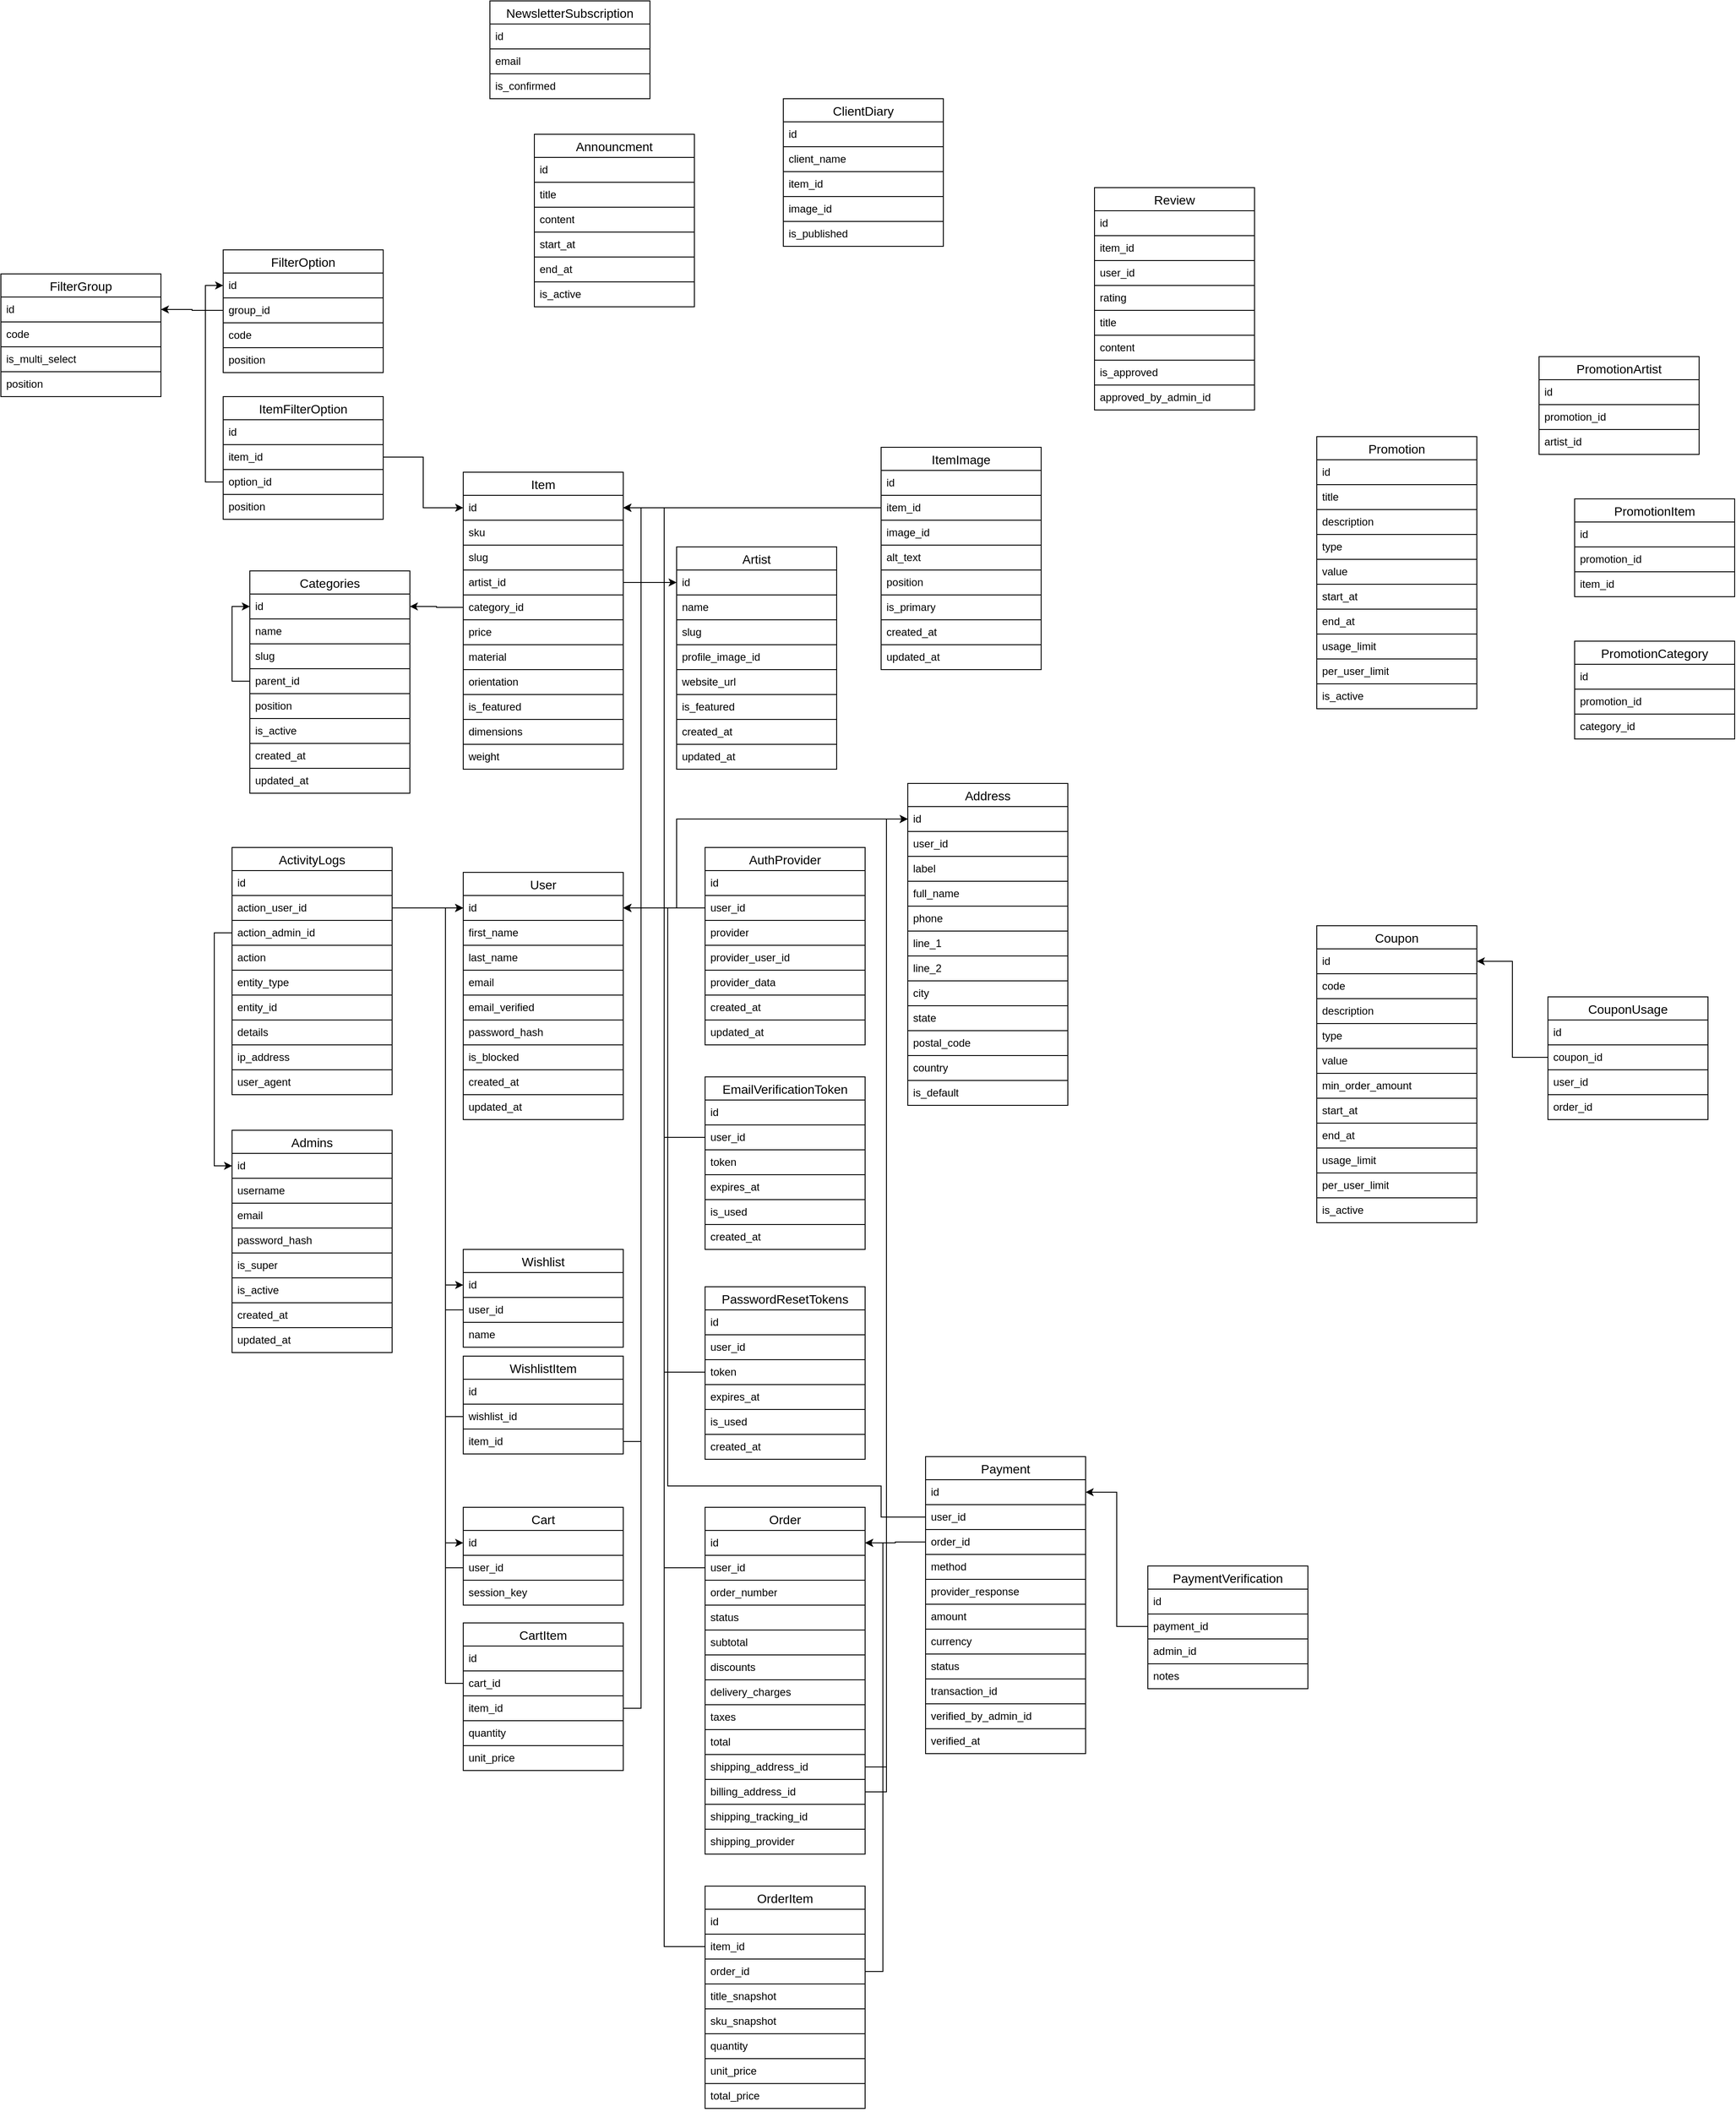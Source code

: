 <mxfile version="28.2.7">
  <diagram name="Page-1" id="Dj7-esxNqVV3fgG8kr8d">
    <mxGraphModel dx="3377" dy="2531" grid="1" gridSize="10" guides="1" tooltips="1" connect="1" arrows="1" fold="1" page="0" pageScale="1" pageWidth="827" pageHeight="1169" math="0" shadow="0">
      <root>
        <mxCell id="0" />
        <mxCell id="1" parent="0" />
        <mxCell id="PifKSuSJS3Elm9ButAE0-14" value="User" style="swimlane;fontStyle=0;childLayout=stackLayout;horizontal=1;startSize=26;horizontalStack=0;resizeParent=1;resizeParentMax=0;resizeLast=0;collapsible=1;marginBottom=0;align=center;fontSize=14;" parent="1" vertex="1">
          <mxGeometry x="370" y="560" width="180" height="278" as="geometry">
            <mxRectangle x="470" y="590" width="70" height="30" as="alternateBounds" />
          </mxGeometry>
        </mxCell>
        <mxCell id="PifKSuSJS3Elm9ButAE0-15" value="id&lt;span style=&quot;white-space: pre;&quot;&gt;&#x9;&lt;/span&gt;" style="text;strokeColor=default;fillColor=none;spacingLeft=4;spacingRight=4;overflow=hidden;rotatable=0;points=[[0,0.5],[1,0.5]];portConstraint=eastwest;fontSize=12;whiteSpace=wrap;html=1;spacing=2;" parent="PifKSuSJS3Elm9ButAE0-14" vertex="1">
          <mxGeometry y="26" width="180" height="28" as="geometry" />
        </mxCell>
        <mxCell id="PifKSuSJS3Elm9ButAE0-16" value="first_name" style="text;strokeColor=default;fillColor=none;spacingLeft=4;spacingRight=4;overflow=hidden;rotatable=0;points=[[0,0.5],[1,0.5]];portConstraint=eastwest;fontSize=12;whiteSpace=wrap;html=1;spacing=2;" parent="PifKSuSJS3Elm9ButAE0-14" vertex="1">
          <mxGeometry y="54" width="180" height="28" as="geometry" />
        </mxCell>
        <mxCell id="PifKSuSJS3Elm9ButAE0-17" value="last_name" style="text;strokeColor=default;fillColor=none;spacingLeft=4;spacingRight=4;overflow=hidden;rotatable=0;points=[[0,0.5],[1,0.5]];portConstraint=eastwest;fontSize=12;whiteSpace=wrap;html=1;spacing=2;" parent="PifKSuSJS3Elm9ButAE0-14" vertex="1">
          <mxGeometry y="82" width="180" height="28" as="geometry" />
        </mxCell>
        <mxCell id="PifKSuSJS3Elm9ButAE0-20" value="email" style="text;strokeColor=default;fillColor=none;spacingLeft=4;spacingRight=4;overflow=hidden;rotatable=0;points=[[0,0.5],[1,0.5]];portConstraint=eastwest;fontSize=12;whiteSpace=wrap;html=1;spacing=2;" parent="PifKSuSJS3Elm9ButAE0-14" vertex="1">
          <mxGeometry y="110" width="180" height="28" as="geometry" />
        </mxCell>
        <mxCell id="PifKSuSJS3Elm9ButAE0-21" value="email_verified" style="text;strokeColor=default;fillColor=none;spacingLeft=4;spacingRight=4;overflow=hidden;rotatable=0;points=[[0,0.5],[1,0.5]];portConstraint=eastwest;fontSize=12;whiteSpace=wrap;html=1;spacing=2;" parent="PifKSuSJS3Elm9ButAE0-14" vertex="1">
          <mxGeometry y="138" width="180" height="28" as="geometry" />
        </mxCell>
        <mxCell id="PifKSuSJS3Elm9ButAE0-22" value="password_hash" style="text;strokeColor=default;fillColor=none;spacingLeft=4;spacingRight=4;overflow=hidden;rotatable=0;points=[[0,0.5],[1,0.5]];portConstraint=eastwest;fontSize=12;whiteSpace=wrap;html=1;spacing=2;" parent="PifKSuSJS3Elm9ButAE0-14" vertex="1">
          <mxGeometry y="166" width="180" height="28" as="geometry" />
        </mxCell>
        <mxCell id="JkOmBQKzo-Y1mtd10rYn-1" value="is_blocked" style="text;strokeColor=default;fillColor=none;spacingLeft=4;spacingRight=4;overflow=hidden;rotatable=0;points=[[0,0.5],[1,0.5]];portConstraint=eastwest;fontSize=12;whiteSpace=wrap;html=1;spacing=2;" vertex="1" parent="PifKSuSJS3Elm9ButAE0-14">
          <mxGeometry y="194" width="180" height="28" as="geometry" />
        </mxCell>
        <mxCell id="PifKSuSJS3Elm9ButAE0-23" value="created_at" style="text;strokeColor=default;fillColor=none;spacingLeft=4;spacingRight=4;overflow=hidden;rotatable=0;points=[[0,0.5],[1,0.5]];portConstraint=eastwest;fontSize=12;whiteSpace=wrap;html=1;spacing=2;" parent="PifKSuSJS3Elm9ButAE0-14" vertex="1">
          <mxGeometry y="222" width="180" height="28" as="geometry" />
        </mxCell>
        <mxCell id="PifKSuSJS3Elm9ButAE0-24" value="updated_at" style="text;strokeColor=default;fillColor=none;spacingLeft=4;spacingRight=4;overflow=hidden;rotatable=0;points=[[0,0.5],[1,0.5]];portConstraint=eastwest;fontSize=12;whiteSpace=wrap;html=1;spacing=2;" parent="PifKSuSJS3Elm9ButAE0-14" vertex="1">
          <mxGeometry y="250" width="180" height="28" as="geometry" />
        </mxCell>
        <mxCell id="JkOmBQKzo-Y1mtd10rYn-2" value="AuthProvider" style="swimlane;fontStyle=0;childLayout=stackLayout;horizontal=1;startSize=26;horizontalStack=0;resizeParent=1;resizeParentMax=0;resizeLast=0;collapsible=1;marginBottom=0;align=center;fontSize=14;" vertex="1" parent="1">
          <mxGeometry x="642" y="532" width="180" height="222" as="geometry">
            <mxRectangle x="470" y="590" width="70" height="30" as="alternateBounds" />
          </mxGeometry>
        </mxCell>
        <mxCell id="JkOmBQKzo-Y1mtd10rYn-3" value="id&lt;span style=&quot;white-space: pre;&quot;&gt;&#x9;&lt;/span&gt;" style="text;strokeColor=default;fillColor=none;spacingLeft=4;spacingRight=4;overflow=hidden;rotatable=0;points=[[0,0.5],[1,0.5]];portConstraint=eastwest;fontSize=12;whiteSpace=wrap;html=1;spacing=2;" vertex="1" parent="JkOmBQKzo-Y1mtd10rYn-2">
          <mxGeometry y="26" width="180" height="28" as="geometry" />
        </mxCell>
        <mxCell id="JkOmBQKzo-Y1mtd10rYn-4" value="user_id" style="text;strokeColor=default;fillColor=none;spacingLeft=4;spacingRight=4;overflow=hidden;rotatable=0;points=[[0,0.5],[1,0.5]];portConstraint=eastwest;fontSize=12;whiteSpace=wrap;html=1;spacing=2;" vertex="1" parent="JkOmBQKzo-Y1mtd10rYn-2">
          <mxGeometry y="54" width="180" height="28" as="geometry" />
        </mxCell>
        <mxCell id="JkOmBQKzo-Y1mtd10rYn-5" value="provider" style="text;strokeColor=default;fillColor=none;spacingLeft=4;spacingRight=4;overflow=hidden;rotatable=0;points=[[0,0.5],[1,0.5]];portConstraint=eastwest;fontSize=12;whiteSpace=wrap;html=1;spacing=2;" vertex="1" parent="JkOmBQKzo-Y1mtd10rYn-2">
          <mxGeometry y="82" width="180" height="28" as="geometry" />
        </mxCell>
        <mxCell id="JkOmBQKzo-Y1mtd10rYn-6" value="provider_user_id" style="text;strokeColor=default;fillColor=none;spacingLeft=4;spacingRight=4;overflow=hidden;rotatable=0;points=[[0,0.5],[1,0.5]];portConstraint=eastwest;fontSize=12;whiteSpace=wrap;html=1;spacing=2;" vertex="1" parent="JkOmBQKzo-Y1mtd10rYn-2">
          <mxGeometry y="110" width="180" height="28" as="geometry" />
        </mxCell>
        <mxCell id="JkOmBQKzo-Y1mtd10rYn-7" value="provider_data" style="text;strokeColor=default;fillColor=none;spacingLeft=4;spacingRight=4;overflow=hidden;rotatable=0;points=[[0,0.5],[1,0.5]];portConstraint=eastwest;fontSize=12;whiteSpace=wrap;html=1;spacing=2;" vertex="1" parent="JkOmBQKzo-Y1mtd10rYn-2">
          <mxGeometry y="138" width="180" height="28" as="geometry" />
        </mxCell>
        <mxCell id="JkOmBQKzo-Y1mtd10rYn-10" value="created_at" style="text;strokeColor=default;fillColor=none;spacingLeft=4;spacingRight=4;overflow=hidden;rotatable=0;points=[[0,0.5],[1,0.5]];portConstraint=eastwest;fontSize=12;whiteSpace=wrap;html=1;spacing=2;" vertex="1" parent="JkOmBQKzo-Y1mtd10rYn-2">
          <mxGeometry y="166" width="180" height="28" as="geometry" />
        </mxCell>
        <mxCell id="JkOmBQKzo-Y1mtd10rYn-11" value="updated_at" style="text;strokeColor=default;fillColor=none;spacingLeft=4;spacingRight=4;overflow=hidden;rotatable=0;points=[[0,0.5],[1,0.5]];portConstraint=eastwest;fontSize=12;whiteSpace=wrap;html=1;spacing=2;" vertex="1" parent="JkOmBQKzo-Y1mtd10rYn-2">
          <mxGeometry y="194" width="180" height="28" as="geometry" />
        </mxCell>
        <mxCell id="JkOmBQKzo-Y1mtd10rYn-12" style="edgeStyle=orthogonalEdgeStyle;rounded=0;orthogonalLoop=1;jettySize=auto;html=1;exitX=0;exitY=0.5;exitDx=0;exitDy=0;entryX=1;entryY=0.5;entryDx=0;entryDy=0;" edge="1" parent="1" source="JkOmBQKzo-Y1mtd10rYn-4" target="PifKSuSJS3Elm9ButAE0-15">
          <mxGeometry relative="1" as="geometry" />
        </mxCell>
        <mxCell id="JkOmBQKzo-Y1mtd10rYn-13" value="EmailVerificationToken" style="swimlane;fontStyle=0;childLayout=stackLayout;horizontal=1;startSize=26;horizontalStack=0;resizeParent=1;resizeParentMax=0;resizeLast=0;collapsible=1;marginBottom=0;align=center;fontSize=14;" vertex="1" parent="1">
          <mxGeometry x="642" y="790" width="180" height="194" as="geometry">
            <mxRectangle x="470" y="590" width="70" height="30" as="alternateBounds" />
          </mxGeometry>
        </mxCell>
        <mxCell id="JkOmBQKzo-Y1mtd10rYn-14" value="id&lt;span style=&quot;white-space: pre;&quot;&gt;&#x9;&lt;/span&gt;" style="text;strokeColor=default;fillColor=none;spacingLeft=4;spacingRight=4;overflow=hidden;rotatable=0;points=[[0,0.5],[1,0.5]];portConstraint=eastwest;fontSize=12;whiteSpace=wrap;html=1;spacing=2;" vertex="1" parent="JkOmBQKzo-Y1mtd10rYn-13">
          <mxGeometry y="26" width="180" height="28" as="geometry" />
        </mxCell>
        <mxCell id="JkOmBQKzo-Y1mtd10rYn-15" value="user_id" style="text;strokeColor=default;fillColor=none;spacingLeft=4;spacingRight=4;overflow=hidden;rotatable=0;points=[[0,0.5],[1,0.5]];portConstraint=eastwest;fontSize=12;whiteSpace=wrap;html=1;spacing=2;" vertex="1" parent="JkOmBQKzo-Y1mtd10rYn-13">
          <mxGeometry y="54" width="180" height="28" as="geometry" />
        </mxCell>
        <mxCell id="JkOmBQKzo-Y1mtd10rYn-16" value="token" style="text;strokeColor=default;fillColor=none;spacingLeft=4;spacingRight=4;overflow=hidden;rotatable=0;points=[[0,0.5],[1,0.5]];portConstraint=eastwest;fontSize=12;whiteSpace=wrap;html=1;spacing=2;" vertex="1" parent="JkOmBQKzo-Y1mtd10rYn-13">
          <mxGeometry y="82" width="180" height="28" as="geometry" />
        </mxCell>
        <mxCell id="JkOmBQKzo-Y1mtd10rYn-17" value="expires_at" style="text;strokeColor=default;fillColor=none;spacingLeft=4;spacingRight=4;overflow=hidden;rotatable=0;points=[[0,0.5],[1,0.5]];portConstraint=eastwest;fontSize=12;whiteSpace=wrap;html=1;spacing=2;" vertex="1" parent="JkOmBQKzo-Y1mtd10rYn-13">
          <mxGeometry y="110" width="180" height="28" as="geometry" />
        </mxCell>
        <mxCell id="JkOmBQKzo-Y1mtd10rYn-18" value="is_used" style="text;strokeColor=default;fillColor=none;spacingLeft=4;spacingRight=4;overflow=hidden;rotatable=0;points=[[0,0.5],[1,0.5]];portConstraint=eastwest;fontSize=12;whiteSpace=wrap;html=1;spacing=2;" vertex="1" parent="JkOmBQKzo-Y1mtd10rYn-13">
          <mxGeometry y="138" width="180" height="28" as="geometry" />
        </mxCell>
        <mxCell id="JkOmBQKzo-Y1mtd10rYn-31" value="created_at" style="text;strokeColor=default;fillColor=none;spacingLeft=4;spacingRight=4;overflow=hidden;rotatable=0;points=[[0,0.5],[1,0.5]];portConstraint=eastwest;fontSize=12;whiteSpace=wrap;html=1;spacing=2;" vertex="1" parent="JkOmBQKzo-Y1mtd10rYn-13">
          <mxGeometry y="166" width="180" height="28" as="geometry" />
        </mxCell>
        <mxCell id="JkOmBQKzo-Y1mtd10rYn-21" style="edgeStyle=orthogonalEdgeStyle;rounded=0;orthogonalLoop=1;jettySize=auto;html=1;exitX=0;exitY=0.5;exitDx=0;exitDy=0;entryX=1;entryY=0.5;entryDx=0;entryDy=0;" edge="1" parent="1" source="JkOmBQKzo-Y1mtd10rYn-15" target="PifKSuSJS3Elm9ButAE0-15">
          <mxGeometry relative="1" as="geometry" />
        </mxCell>
        <mxCell id="JkOmBQKzo-Y1mtd10rYn-22" value="PasswordResetTokens" style="swimlane;fontStyle=0;childLayout=stackLayout;horizontal=1;startSize=26;horizontalStack=0;resizeParent=1;resizeParentMax=0;resizeLast=0;collapsible=1;marginBottom=0;align=center;fontSize=14;" vertex="1" parent="1">
          <mxGeometry x="642" y="1026" width="180" height="194" as="geometry">
            <mxRectangle x="470" y="590" width="70" height="30" as="alternateBounds" />
          </mxGeometry>
        </mxCell>
        <mxCell id="JkOmBQKzo-Y1mtd10rYn-23" value="id&lt;span style=&quot;white-space: pre;&quot;&gt;&#x9;&lt;/span&gt;" style="text;strokeColor=default;fillColor=none;spacingLeft=4;spacingRight=4;overflow=hidden;rotatable=0;points=[[0,0.5],[1,0.5]];portConstraint=eastwest;fontSize=12;whiteSpace=wrap;html=1;spacing=2;" vertex="1" parent="JkOmBQKzo-Y1mtd10rYn-22">
          <mxGeometry y="26" width="180" height="28" as="geometry" />
        </mxCell>
        <mxCell id="JkOmBQKzo-Y1mtd10rYn-24" value="user_id" style="text;strokeColor=default;fillColor=none;spacingLeft=4;spacingRight=4;overflow=hidden;rotatable=0;points=[[0,0.5],[1,0.5]];portConstraint=eastwest;fontSize=12;whiteSpace=wrap;html=1;spacing=2;" vertex="1" parent="JkOmBQKzo-Y1mtd10rYn-22">
          <mxGeometry y="54" width="180" height="28" as="geometry" />
        </mxCell>
        <mxCell id="JkOmBQKzo-Y1mtd10rYn-25" value="token" style="text;strokeColor=default;fillColor=none;spacingLeft=4;spacingRight=4;overflow=hidden;rotatable=0;points=[[0,0.5],[1,0.5]];portConstraint=eastwest;fontSize=12;whiteSpace=wrap;html=1;spacing=2;" vertex="1" parent="JkOmBQKzo-Y1mtd10rYn-22">
          <mxGeometry y="82" width="180" height="28" as="geometry" />
        </mxCell>
        <mxCell id="JkOmBQKzo-Y1mtd10rYn-26" value="expires_at" style="text;strokeColor=default;fillColor=none;spacingLeft=4;spacingRight=4;overflow=hidden;rotatable=0;points=[[0,0.5],[1,0.5]];portConstraint=eastwest;fontSize=12;whiteSpace=wrap;html=1;spacing=2;" vertex="1" parent="JkOmBQKzo-Y1mtd10rYn-22">
          <mxGeometry y="110" width="180" height="28" as="geometry" />
        </mxCell>
        <mxCell id="JkOmBQKzo-Y1mtd10rYn-27" value="is_used" style="text;strokeColor=default;fillColor=none;spacingLeft=4;spacingRight=4;overflow=hidden;rotatable=0;points=[[0,0.5],[1,0.5]];portConstraint=eastwest;fontSize=12;whiteSpace=wrap;html=1;spacing=2;" vertex="1" parent="JkOmBQKzo-Y1mtd10rYn-22">
          <mxGeometry y="138" width="180" height="28" as="geometry" />
        </mxCell>
        <mxCell id="JkOmBQKzo-Y1mtd10rYn-30" value="created_at" style="text;strokeColor=default;fillColor=none;spacingLeft=4;spacingRight=4;overflow=hidden;rotatable=0;points=[[0,0.5],[1,0.5]];portConstraint=eastwest;fontSize=12;whiteSpace=wrap;html=1;spacing=2;" vertex="1" parent="JkOmBQKzo-Y1mtd10rYn-22">
          <mxGeometry y="166" width="180" height="28" as="geometry" />
        </mxCell>
        <mxCell id="JkOmBQKzo-Y1mtd10rYn-28" style="edgeStyle=orthogonalEdgeStyle;rounded=0;orthogonalLoop=1;jettySize=auto;html=1;exitX=0;exitY=0.5;exitDx=0;exitDy=0;" edge="1" parent="1" source="JkOmBQKzo-Y1mtd10rYn-25" target="PifKSuSJS3Elm9ButAE0-15">
          <mxGeometry relative="1" as="geometry" />
        </mxCell>
        <mxCell id="JkOmBQKzo-Y1mtd10rYn-32" value="Admins" style="swimlane;fontStyle=0;childLayout=stackLayout;horizontal=1;startSize=26;horizontalStack=0;resizeParent=1;resizeParentMax=0;resizeLast=0;collapsible=1;marginBottom=0;align=center;fontSize=14;" vertex="1" parent="1">
          <mxGeometry x="110" y="850" width="180" height="250" as="geometry">
            <mxRectangle x="470" y="590" width="70" height="30" as="alternateBounds" />
          </mxGeometry>
        </mxCell>
        <mxCell id="JkOmBQKzo-Y1mtd10rYn-33" value="id&lt;span style=&quot;white-space: pre;&quot;&gt;&#x9;&lt;/span&gt;" style="text;strokeColor=default;fillColor=none;spacingLeft=4;spacingRight=4;overflow=hidden;rotatable=0;points=[[0,0.5],[1,0.5]];portConstraint=eastwest;fontSize=12;whiteSpace=wrap;html=1;spacing=2;" vertex="1" parent="JkOmBQKzo-Y1mtd10rYn-32">
          <mxGeometry y="26" width="180" height="28" as="geometry" />
        </mxCell>
        <mxCell id="JkOmBQKzo-Y1mtd10rYn-34" value="username" style="text;strokeColor=default;fillColor=none;spacingLeft=4;spacingRight=4;overflow=hidden;rotatable=0;points=[[0,0.5],[1,0.5]];portConstraint=eastwest;fontSize=12;whiteSpace=wrap;html=1;spacing=2;" vertex="1" parent="JkOmBQKzo-Y1mtd10rYn-32">
          <mxGeometry y="54" width="180" height="28" as="geometry" />
        </mxCell>
        <mxCell id="JkOmBQKzo-Y1mtd10rYn-35" value="email" style="text;strokeColor=default;fillColor=none;spacingLeft=4;spacingRight=4;overflow=hidden;rotatable=0;points=[[0,0.5],[1,0.5]];portConstraint=eastwest;fontSize=12;whiteSpace=wrap;html=1;spacing=2;" vertex="1" parent="JkOmBQKzo-Y1mtd10rYn-32">
          <mxGeometry y="82" width="180" height="28" as="geometry" />
        </mxCell>
        <mxCell id="JkOmBQKzo-Y1mtd10rYn-36" value="password_hash" style="text;strokeColor=default;fillColor=none;spacingLeft=4;spacingRight=4;overflow=hidden;rotatable=0;points=[[0,0.5],[1,0.5]];portConstraint=eastwest;fontSize=12;whiteSpace=wrap;html=1;spacing=2;" vertex="1" parent="JkOmBQKzo-Y1mtd10rYn-32">
          <mxGeometry y="110" width="180" height="28" as="geometry" />
        </mxCell>
        <mxCell id="JkOmBQKzo-Y1mtd10rYn-37" value="is_super" style="text;strokeColor=default;fillColor=none;spacingLeft=4;spacingRight=4;overflow=hidden;rotatable=0;points=[[0,0.5],[1,0.5]];portConstraint=eastwest;fontSize=12;whiteSpace=wrap;html=1;spacing=2;" vertex="1" parent="JkOmBQKzo-Y1mtd10rYn-32">
          <mxGeometry y="138" width="180" height="28" as="geometry" />
        </mxCell>
        <mxCell id="JkOmBQKzo-Y1mtd10rYn-38" value="is_active" style="text;strokeColor=default;fillColor=none;spacingLeft=4;spacingRight=4;overflow=hidden;rotatable=0;points=[[0,0.5],[1,0.5]];portConstraint=eastwest;fontSize=12;whiteSpace=wrap;html=1;spacing=2;" vertex="1" parent="JkOmBQKzo-Y1mtd10rYn-32">
          <mxGeometry y="166" width="180" height="28" as="geometry" />
        </mxCell>
        <mxCell id="JkOmBQKzo-Y1mtd10rYn-40" value="created_at" style="text;strokeColor=default;fillColor=none;spacingLeft=4;spacingRight=4;overflow=hidden;rotatable=0;points=[[0,0.5],[1,0.5]];portConstraint=eastwest;fontSize=12;whiteSpace=wrap;html=1;spacing=2;" vertex="1" parent="JkOmBQKzo-Y1mtd10rYn-32">
          <mxGeometry y="194" width="180" height="28" as="geometry" />
        </mxCell>
        <mxCell id="JkOmBQKzo-Y1mtd10rYn-41" value="updated_at" style="text;strokeColor=default;fillColor=none;spacingLeft=4;spacingRight=4;overflow=hidden;rotatable=0;points=[[0,0.5],[1,0.5]];portConstraint=eastwest;fontSize=12;whiteSpace=wrap;html=1;spacing=2;" vertex="1" parent="JkOmBQKzo-Y1mtd10rYn-32">
          <mxGeometry y="222" width="180" height="28" as="geometry" />
        </mxCell>
        <mxCell id="JkOmBQKzo-Y1mtd10rYn-42" value="ActivityLogs" style="swimlane;fontStyle=0;childLayout=stackLayout;horizontal=1;startSize=26;horizontalStack=0;resizeParent=1;resizeParentMax=0;resizeLast=0;collapsible=1;marginBottom=0;align=center;fontSize=14;" vertex="1" parent="1">
          <mxGeometry x="110" y="532" width="180" height="278" as="geometry">
            <mxRectangle x="470" y="590" width="70" height="30" as="alternateBounds" />
          </mxGeometry>
        </mxCell>
        <mxCell id="JkOmBQKzo-Y1mtd10rYn-43" value="id&lt;span style=&quot;white-space: pre;&quot;&gt;&#x9;&lt;/span&gt;" style="text;strokeColor=default;fillColor=none;spacingLeft=4;spacingRight=4;overflow=hidden;rotatable=0;points=[[0,0.5],[1,0.5]];portConstraint=eastwest;fontSize=12;whiteSpace=wrap;html=1;spacing=2;" vertex="1" parent="JkOmBQKzo-Y1mtd10rYn-42">
          <mxGeometry y="26" width="180" height="28" as="geometry" />
        </mxCell>
        <mxCell id="JkOmBQKzo-Y1mtd10rYn-44" value="action_user_id" style="text;strokeColor=default;fillColor=none;spacingLeft=4;spacingRight=4;overflow=hidden;rotatable=0;points=[[0,0.5],[1,0.5]];portConstraint=eastwest;fontSize=12;whiteSpace=wrap;html=1;spacing=2;" vertex="1" parent="JkOmBQKzo-Y1mtd10rYn-42">
          <mxGeometry y="54" width="180" height="28" as="geometry" />
        </mxCell>
        <mxCell id="JkOmBQKzo-Y1mtd10rYn-45" value="action_admin_id" style="text;strokeColor=default;fillColor=none;spacingLeft=4;spacingRight=4;overflow=hidden;rotatable=0;points=[[0,0.5],[1,0.5]];portConstraint=eastwest;fontSize=12;whiteSpace=wrap;html=1;spacing=2;" vertex="1" parent="JkOmBQKzo-Y1mtd10rYn-42">
          <mxGeometry y="82" width="180" height="28" as="geometry" />
        </mxCell>
        <mxCell id="JkOmBQKzo-Y1mtd10rYn-46" value="action" style="text;strokeColor=default;fillColor=none;spacingLeft=4;spacingRight=4;overflow=hidden;rotatable=0;points=[[0,0.5],[1,0.5]];portConstraint=eastwest;fontSize=12;whiteSpace=wrap;html=1;spacing=2;" vertex="1" parent="JkOmBQKzo-Y1mtd10rYn-42">
          <mxGeometry y="110" width="180" height="28" as="geometry" />
        </mxCell>
        <mxCell id="JkOmBQKzo-Y1mtd10rYn-47" value="entity_type" style="text;strokeColor=default;fillColor=none;spacingLeft=4;spacingRight=4;overflow=hidden;rotatable=0;points=[[0,0.5],[1,0.5]];portConstraint=eastwest;fontSize=12;whiteSpace=wrap;html=1;spacing=2;" vertex="1" parent="JkOmBQKzo-Y1mtd10rYn-42">
          <mxGeometry y="138" width="180" height="28" as="geometry" />
        </mxCell>
        <mxCell id="JkOmBQKzo-Y1mtd10rYn-48" value="entity_id" style="text;strokeColor=default;fillColor=none;spacingLeft=4;spacingRight=4;overflow=hidden;rotatable=0;points=[[0,0.5],[1,0.5]];portConstraint=eastwest;fontSize=12;whiteSpace=wrap;html=1;spacing=2;" vertex="1" parent="JkOmBQKzo-Y1mtd10rYn-42">
          <mxGeometry y="166" width="180" height="28" as="geometry" />
        </mxCell>
        <mxCell id="JkOmBQKzo-Y1mtd10rYn-49" value="details" style="text;strokeColor=default;fillColor=none;spacingLeft=4;spacingRight=4;overflow=hidden;rotatable=0;points=[[0,0.5],[1,0.5]];portConstraint=eastwest;fontSize=12;whiteSpace=wrap;html=1;spacing=2;" vertex="1" parent="JkOmBQKzo-Y1mtd10rYn-42">
          <mxGeometry y="194" width="180" height="28" as="geometry" />
        </mxCell>
        <mxCell id="JkOmBQKzo-Y1mtd10rYn-50" value="ip_address" style="text;strokeColor=default;fillColor=none;spacingLeft=4;spacingRight=4;overflow=hidden;rotatable=0;points=[[0,0.5],[1,0.5]];portConstraint=eastwest;fontSize=12;whiteSpace=wrap;html=1;spacing=2;" vertex="1" parent="JkOmBQKzo-Y1mtd10rYn-42">
          <mxGeometry y="222" width="180" height="28" as="geometry" />
        </mxCell>
        <mxCell id="JkOmBQKzo-Y1mtd10rYn-51" value="user_agent" style="text;strokeColor=default;fillColor=none;spacingLeft=4;spacingRight=4;overflow=hidden;rotatable=0;points=[[0,0.5],[1,0.5]];portConstraint=eastwest;fontSize=12;whiteSpace=wrap;html=1;spacing=2;" vertex="1" parent="JkOmBQKzo-Y1mtd10rYn-42">
          <mxGeometry y="250" width="180" height="28" as="geometry" />
        </mxCell>
        <mxCell id="JkOmBQKzo-Y1mtd10rYn-53" style="edgeStyle=orthogonalEdgeStyle;rounded=0;orthogonalLoop=1;jettySize=auto;html=1;exitX=1;exitY=0.5;exitDx=0;exitDy=0;entryX=0;entryY=0.5;entryDx=0;entryDy=0;" edge="1" parent="1" source="JkOmBQKzo-Y1mtd10rYn-44" target="PifKSuSJS3Elm9ButAE0-15">
          <mxGeometry relative="1" as="geometry" />
        </mxCell>
        <mxCell id="JkOmBQKzo-Y1mtd10rYn-54" style="edgeStyle=orthogonalEdgeStyle;rounded=0;orthogonalLoop=1;jettySize=auto;html=1;exitX=0;exitY=0.5;exitDx=0;exitDy=0;entryX=0;entryY=0.5;entryDx=0;entryDy=0;" edge="1" parent="1" source="JkOmBQKzo-Y1mtd10rYn-45" target="JkOmBQKzo-Y1mtd10rYn-33">
          <mxGeometry relative="1" as="geometry" />
        </mxCell>
        <mxCell id="JkOmBQKzo-Y1mtd10rYn-55" value="Categories" style="swimlane;fontStyle=0;childLayout=stackLayout;horizontal=1;startSize=26;horizontalStack=0;resizeParent=1;resizeParentMax=0;resizeLast=0;collapsible=1;marginBottom=0;align=center;fontSize=14;" vertex="1" parent="1">
          <mxGeometry x="130" y="221" width="180" height="250" as="geometry">
            <mxRectangle x="470" y="590" width="70" height="30" as="alternateBounds" />
          </mxGeometry>
        </mxCell>
        <mxCell id="JkOmBQKzo-Y1mtd10rYn-56" value="id&lt;span style=&quot;white-space: pre;&quot;&gt;&#x9;&lt;/span&gt;" style="text;strokeColor=default;fillColor=none;spacingLeft=4;spacingRight=4;overflow=hidden;rotatable=0;points=[[0,0.5],[1,0.5]];portConstraint=eastwest;fontSize=12;whiteSpace=wrap;html=1;spacing=2;" vertex="1" parent="JkOmBQKzo-Y1mtd10rYn-55">
          <mxGeometry y="26" width="180" height="28" as="geometry" />
        </mxCell>
        <mxCell id="JkOmBQKzo-Y1mtd10rYn-63" value="name" style="text;strokeColor=default;fillColor=none;spacingLeft=4;spacingRight=4;overflow=hidden;rotatable=0;points=[[0,0.5],[1,0.5]];portConstraint=eastwest;fontSize=12;whiteSpace=wrap;html=1;spacing=2;" vertex="1" parent="JkOmBQKzo-Y1mtd10rYn-55">
          <mxGeometry y="54" width="180" height="28" as="geometry" />
        </mxCell>
        <mxCell id="JkOmBQKzo-Y1mtd10rYn-57" value="slug" style="text;strokeColor=default;fillColor=none;spacingLeft=4;spacingRight=4;overflow=hidden;rotatable=0;points=[[0,0.5],[1,0.5]];portConstraint=eastwest;fontSize=12;whiteSpace=wrap;html=1;spacing=2;" vertex="1" parent="JkOmBQKzo-Y1mtd10rYn-55">
          <mxGeometry y="82" width="180" height="28" as="geometry" />
        </mxCell>
        <mxCell id="JkOmBQKzo-Y1mtd10rYn-64" style="edgeStyle=orthogonalEdgeStyle;rounded=0;orthogonalLoop=1;jettySize=auto;html=1;exitX=0;exitY=0.5;exitDx=0;exitDy=0;entryX=0;entryY=0.5;entryDx=0;entryDy=0;" edge="1" parent="JkOmBQKzo-Y1mtd10rYn-55" source="JkOmBQKzo-Y1mtd10rYn-58" target="JkOmBQKzo-Y1mtd10rYn-56">
          <mxGeometry relative="1" as="geometry" />
        </mxCell>
        <mxCell id="JkOmBQKzo-Y1mtd10rYn-58" value="parent_id" style="text;strokeColor=default;fillColor=none;spacingLeft=4;spacingRight=4;overflow=hidden;rotatable=0;points=[[0,0.5],[1,0.5]];portConstraint=eastwest;fontSize=12;whiteSpace=wrap;html=1;spacing=2;" vertex="1" parent="JkOmBQKzo-Y1mtd10rYn-55">
          <mxGeometry y="110" width="180" height="28" as="geometry" />
        </mxCell>
        <mxCell id="JkOmBQKzo-Y1mtd10rYn-59" value="position" style="text;strokeColor=default;fillColor=none;spacingLeft=4;spacingRight=4;overflow=hidden;rotatable=0;points=[[0,0.5],[1,0.5]];portConstraint=eastwest;fontSize=12;whiteSpace=wrap;html=1;spacing=2;" vertex="1" parent="JkOmBQKzo-Y1mtd10rYn-55">
          <mxGeometry y="138" width="180" height="28" as="geometry" />
        </mxCell>
        <mxCell id="JkOmBQKzo-Y1mtd10rYn-60" value="is_active" style="text;strokeColor=default;fillColor=none;spacingLeft=4;spacingRight=4;overflow=hidden;rotatable=0;points=[[0,0.5],[1,0.5]];portConstraint=eastwest;fontSize=12;whiteSpace=wrap;html=1;spacing=2;" vertex="1" parent="JkOmBQKzo-Y1mtd10rYn-55">
          <mxGeometry y="166" width="180" height="28" as="geometry" />
        </mxCell>
        <mxCell id="JkOmBQKzo-Y1mtd10rYn-61" value="created_at" style="text;strokeColor=default;fillColor=none;spacingLeft=4;spacingRight=4;overflow=hidden;rotatable=0;points=[[0,0.5],[1,0.5]];portConstraint=eastwest;fontSize=12;whiteSpace=wrap;html=1;spacing=2;" vertex="1" parent="JkOmBQKzo-Y1mtd10rYn-55">
          <mxGeometry y="194" width="180" height="28" as="geometry" />
        </mxCell>
        <mxCell id="JkOmBQKzo-Y1mtd10rYn-62" value="updated_at" style="text;strokeColor=default;fillColor=none;spacingLeft=4;spacingRight=4;overflow=hidden;rotatable=0;points=[[0,0.5],[1,0.5]];portConstraint=eastwest;fontSize=12;whiteSpace=wrap;html=1;spacing=2;" vertex="1" parent="JkOmBQKzo-Y1mtd10rYn-55">
          <mxGeometry y="222" width="180" height="28" as="geometry" />
        </mxCell>
        <mxCell id="JkOmBQKzo-Y1mtd10rYn-65" value="Artist" style="swimlane;fontStyle=0;childLayout=stackLayout;horizontal=1;startSize=26;horizontalStack=0;resizeParent=1;resizeParentMax=0;resizeLast=0;collapsible=1;marginBottom=0;align=center;fontSize=14;" vertex="1" parent="1">
          <mxGeometry x="610" y="194" width="180" height="250" as="geometry">
            <mxRectangle x="470" y="590" width="70" height="30" as="alternateBounds" />
          </mxGeometry>
        </mxCell>
        <mxCell id="JkOmBQKzo-Y1mtd10rYn-66" value="id&lt;span style=&quot;white-space: pre;&quot;&gt;&#x9;&lt;/span&gt;" style="text;strokeColor=default;fillColor=none;spacingLeft=4;spacingRight=4;overflow=hidden;rotatable=0;points=[[0,0.5],[1,0.5]];portConstraint=eastwest;fontSize=12;whiteSpace=wrap;html=1;spacing=2;" vertex="1" parent="JkOmBQKzo-Y1mtd10rYn-65">
          <mxGeometry y="26" width="180" height="28" as="geometry" />
        </mxCell>
        <mxCell id="JkOmBQKzo-Y1mtd10rYn-67" value="name" style="text;strokeColor=default;fillColor=none;spacingLeft=4;spacingRight=4;overflow=hidden;rotatable=0;points=[[0,0.5],[1,0.5]];portConstraint=eastwest;fontSize=12;whiteSpace=wrap;html=1;spacing=2;" vertex="1" parent="JkOmBQKzo-Y1mtd10rYn-65">
          <mxGeometry y="54" width="180" height="28" as="geometry" />
        </mxCell>
        <mxCell id="JkOmBQKzo-Y1mtd10rYn-68" value="slug" style="text;strokeColor=default;fillColor=none;spacingLeft=4;spacingRight=4;overflow=hidden;rotatable=0;points=[[0,0.5],[1,0.5]];portConstraint=eastwest;fontSize=12;whiteSpace=wrap;html=1;spacing=2;" vertex="1" parent="JkOmBQKzo-Y1mtd10rYn-65">
          <mxGeometry y="82" width="180" height="28" as="geometry" />
        </mxCell>
        <mxCell id="JkOmBQKzo-Y1mtd10rYn-70" value="profile_image_id" style="text;strokeColor=default;fillColor=none;spacingLeft=4;spacingRight=4;overflow=hidden;rotatable=0;points=[[0,0.5],[1,0.5]];portConstraint=eastwest;fontSize=12;whiteSpace=wrap;html=1;spacing=2;" vertex="1" parent="JkOmBQKzo-Y1mtd10rYn-65">
          <mxGeometry y="110" width="180" height="28" as="geometry" />
        </mxCell>
        <mxCell id="JkOmBQKzo-Y1mtd10rYn-71" value="website_url" style="text;strokeColor=default;fillColor=none;spacingLeft=4;spacingRight=4;overflow=hidden;rotatable=0;points=[[0,0.5],[1,0.5]];portConstraint=eastwest;fontSize=12;whiteSpace=wrap;html=1;spacing=2;" vertex="1" parent="JkOmBQKzo-Y1mtd10rYn-65">
          <mxGeometry y="138" width="180" height="28" as="geometry" />
        </mxCell>
        <mxCell id="JkOmBQKzo-Y1mtd10rYn-72" value="is_featured" style="text;strokeColor=default;fillColor=none;spacingLeft=4;spacingRight=4;overflow=hidden;rotatable=0;points=[[0,0.5],[1,0.5]];portConstraint=eastwest;fontSize=12;whiteSpace=wrap;html=1;spacing=2;" vertex="1" parent="JkOmBQKzo-Y1mtd10rYn-65">
          <mxGeometry y="166" width="180" height="28" as="geometry" />
        </mxCell>
        <mxCell id="JkOmBQKzo-Y1mtd10rYn-73" value="created_at" style="text;strokeColor=default;fillColor=none;spacingLeft=4;spacingRight=4;overflow=hidden;rotatable=0;points=[[0,0.5],[1,0.5]];portConstraint=eastwest;fontSize=12;whiteSpace=wrap;html=1;spacing=2;" vertex="1" parent="JkOmBQKzo-Y1mtd10rYn-65">
          <mxGeometry y="194" width="180" height="28" as="geometry" />
        </mxCell>
        <mxCell id="JkOmBQKzo-Y1mtd10rYn-74" value="updated_at" style="text;strokeColor=default;fillColor=none;spacingLeft=4;spacingRight=4;overflow=hidden;rotatable=0;points=[[0,0.5],[1,0.5]];portConstraint=eastwest;fontSize=12;whiteSpace=wrap;html=1;spacing=2;" vertex="1" parent="JkOmBQKzo-Y1mtd10rYn-65">
          <mxGeometry y="222" width="180" height="28" as="geometry" />
        </mxCell>
        <mxCell id="JkOmBQKzo-Y1mtd10rYn-76" value="Item" style="swimlane;fontStyle=0;childLayout=stackLayout;horizontal=1;startSize=26;horizontalStack=0;resizeParent=1;resizeParentMax=0;resizeLast=0;collapsible=1;marginBottom=0;align=center;fontSize=14;" vertex="1" parent="1">
          <mxGeometry x="370" y="110" width="180" height="334" as="geometry">
            <mxRectangle x="470" y="590" width="70" height="30" as="alternateBounds" />
          </mxGeometry>
        </mxCell>
        <mxCell id="JkOmBQKzo-Y1mtd10rYn-77" value="id&lt;span style=&quot;white-space: pre;&quot;&gt;&#x9;&lt;/span&gt;" style="text;strokeColor=default;fillColor=none;spacingLeft=4;spacingRight=4;overflow=hidden;rotatable=0;points=[[0,0.5],[1,0.5]];portConstraint=eastwest;fontSize=12;whiteSpace=wrap;html=1;spacing=2;" vertex="1" parent="JkOmBQKzo-Y1mtd10rYn-76">
          <mxGeometry y="26" width="180" height="28" as="geometry" />
        </mxCell>
        <mxCell id="JkOmBQKzo-Y1mtd10rYn-78" value="sku" style="text;strokeColor=default;fillColor=none;spacingLeft=4;spacingRight=4;overflow=hidden;rotatable=0;points=[[0,0.5],[1,0.5]];portConstraint=eastwest;fontSize=12;whiteSpace=wrap;html=1;spacing=2;" vertex="1" parent="JkOmBQKzo-Y1mtd10rYn-76">
          <mxGeometry y="54" width="180" height="28" as="geometry" />
        </mxCell>
        <mxCell id="JkOmBQKzo-Y1mtd10rYn-79" value="slug" style="text;strokeColor=default;fillColor=none;spacingLeft=4;spacingRight=4;overflow=hidden;rotatable=0;points=[[0,0.5],[1,0.5]];portConstraint=eastwest;fontSize=12;whiteSpace=wrap;html=1;spacing=2;" vertex="1" parent="JkOmBQKzo-Y1mtd10rYn-76">
          <mxGeometry y="82" width="180" height="28" as="geometry" />
        </mxCell>
        <mxCell id="JkOmBQKzo-Y1mtd10rYn-81" value="artist_id" style="text;strokeColor=default;fillColor=none;spacingLeft=4;spacingRight=4;overflow=hidden;rotatable=0;points=[[0,0.5],[1,0.5]];portConstraint=eastwest;fontSize=12;whiteSpace=wrap;html=1;spacing=2;" vertex="1" parent="JkOmBQKzo-Y1mtd10rYn-76">
          <mxGeometry y="110" width="180" height="28" as="geometry" />
        </mxCell>
        <mxCell id="JkOmBQKzo-Y1mtd10rYn-82" value="category_id" style="text;strokeColor=default;fillColor=none;spacingLeft=4;spacingRight=4;overflow=hidden;rotatable=0;points=[[0,0.5],[1,0.5]];portConstraint=eastwest;fontSize=12;whiteSpace=wrap;html=1;spacing=2;" vertex="1" parent="JkOmBQKzo-Y1mtd10rYn-76">
          <mxGeometry y="138" width="180" height="28" as="geometry" />
        </mxCell>
        <mxCell id="JkOmBQKzo-Y1mtd10rYn-83" value="price" style="text;strokeColor=default;fillColor=none;spacingLeft=4;spacingRight=4;overflow=hidden;rotatable=0;points=[[0,0.5],[1,0.5]];portConstraint=eastwest;fontSize=12;whiteSpace=wrap;html=1;spacing=2;" vertex="1" parent="JkOmBQKzo-Y1mtd10rYn-76">
          <mxGeometry y="166" width="180" height="28" as="geometry" />
        </mxCell>
        <mxCell id="JkOmBQKzo-Y1mtd10rYn-87" value="material" style="text;strokeColor=default;fillColor=none;spacingLeft=4;spacingRight=4;overflow=hidden;rotatable=0;points=[[0,0.5],[1,0.5]];portConstraint=eastwest;fontSize=12;whiteSpace=wrap;html=1;spacing=2;" vertex="1" parent="JkOmBQKzo-Y1mtd10rYn-76">
          <mxGeometry y="194" width="180" height="28" as="geometry" />
        </mxCell>
        <mxCell id="JkOmBQKzo-Y1mtd10rYn-88" value="orientation" style="text;strokeColor=default;fillColor=none;spacingLeft=4;spacingRight=4;overflow=hidden;rotatable=0;points=[[0,0.5],[1,0.5]];portConstraint=eastwest;fontSize=12;whiteSpace=wrap;html=1;spacing=2;" vertex="1" parent="JkOmBQKzo-Y1mtd10rYn-76">
          <mxGeometry y="222" width="180" height="28" as="geometry" />
        </mxCell>
        <mxCell id="JkOmBQKzo-Y1mtd10rYn-89" value="is_featured" style="text;strokeColor=default;fillColor=none;spacingLeft=4;spacingRight=4;overflow=hidden;rotatable=0;points=[[0,0.5],[1,0.5]];portConstraint=eastwest;fontSize=12;whiteSpace=wrap;html=1;spacing=2;" vertex="1" parent="JkOmBQKzo-Y1mtd10rYn-76">
          <mxGeometry y="250" width="180" height="28" as="geometry" />
        </mxCell>
        <mxCell id="JkOmBQKzo-Y1mtd10rYn-90" value="dimensions" style="text;strokeColor=default;fillColor=none;spacingLeft=4;spacingRight=4;overflow=hidden;rotatable=0;points=[[0,0.5],[1,0.5]];portConstraint=eastwest;fontSize=12;whiteSpace=wrap;html=1;spacing=2;" vertex="1" parent="JkOmBQKzo-Y1mtd10rYn-76">
          <mxGeometry y="278" width="180" height="28" as="geometry" />
        </mxCell>
        <mxCell id="JkOmBQKzo-Y1mtd10rYn-91" value="weight" style="text;strokeColor=default;fillColor=none;spacingLeft=4;spacingRight=4;overflow=hidden;rotatable=0;points=[[0,0.5],[1,0.5]];portConstraint=eastwest;fontSize=12;whiteSpace=wrap;html=1;spacing=2;" vertex="1" parent="JkOmBQKzo-Y1mtd10rYn-76">
          <mxGeometry y="306" width="180" height="28" as="geometry" />
        </mxCell>
        <mxCell id="JkOmBQKzo-Y1mtd10rYn-92" style="edgeStyle=orthogonalEdgeStyle;rounded=0;orthogonalLoop=1;jettySize=auto;html=1;exitX=0;exitY=0.5;exitDx=0;exitDy=0;entryX=1;entryY=0.5;entryDx=0;entryDy=0;" edge="1" parent="1" source="JkOmBQKzo-Y1mtd10rYn-82" target="JkOmBQKzo-Y1mtd10rYn-56">
          <mxGeometry relative="1" as="geometry" />
        </mxCell>
        <mxCell id="JkOmBQKzo-Y1mtd10rYn-93" style="edgeStyle=orthogonalEdgeStyle;rounded=0;orthogonalLoop=1;jettySize=auto;html=1;exitX=1;exitY=0.5;exitDx=0;exitDy=0;entryX=0;entryY=0.5;entryDx=0;entryDy=0;" edge="1" parent="1" source="JkOmBQKzo-Y1mtd10rYn-81" target="JkOmBQKzo-Y1mtd10rYn-66">
          <mxGeometry relative="1" as="geometry" />
        </mxCell>
        <mxCell id="JkOmBQKzo-Y1mtd10rYn-94" value="ItemImage" style="swimlane;fontStyle=0;childLayout=stackLayout;horizontal=1;startSize=26;horizontalStack=0;resizeParent=1;resizeParentMax=0;resizeLast=0;collapsible=1;marginBottom=0;align=center;fontSize=14;" vertex="1" parent="1">
          <mxGeometry x="840" y="82" width="180" height="250" as="geometry">
            <mxRectangle x="470" y="590" width="70" height="30" as="alternateBounds" />
          </mxGeometry>
        </mxCell>
        <mxCell id="JkOmBQKzo-Y1mtd10rYn-95" value="id&lt;span style=&quot;white-space: pre;&quot;&gt;&#x9;&lt;/span&gt;" style="text;strokeColor=default;fillColor=none;spacingLeft=4;spacingRight=4;overflow=hidden;rotatable=0;points=[[0,0.5],[1,0.5]];portConstraint=eastwest;fontSize=12;whiteSpace=wrap;html=1;spacing=2;" vertex="1" parent="JkOmBQKzo-Y1mtd10rYn-94">
          <mxGeometry y="26" width="180" height="28" as="geometry" />
        </mxCell>
        <mxCell id="JkOmBQKzo-Y1mtd10rYn-96" value="item_id" style="text;strokeColor=default;fillColor=none;spacingLeft=4;spacingRight=4;overflow=hidden;rotatable=0;points=[[0,0.5],[1,0.5]];portConstraint=eastwest;fontSize=12;whiteSpace=wrap;html=1;spacing=2;" vertex="1" parent="JkOmBQKzo-Y1mtd10rYn-94">
          <mxGeometry y="54" width="180" height="28" as="geometry" />
        </mxCell>
        <mxCell id="JkOmBQKzo-Y1mtd10rYn-97" value="image_id" style="text;strokeColor=default;fillColor=none;spacingLeft=4;spacingRight=4;overflow=hidden;rotatable=0;points=[[0,0.5],[1,0.5]];portConstraint=eastwest;fontSize=12;whiteSpace=wrap;html=1;spacing=2;" vertex="1" parent="JkOmBQKzo-Y1mtd10rYn-94">
          <mxGeometry y="82" width="180" height="28" as="geometry" />
        </mxCell>
        <mxCell id="JkOmBQKzo-Y1mtd10rYn-98" value="alt_text" style="text;strokeColor=default;fillColor=none;spacingLeft=4;spacingRight=4;overflow=hidden;rotatable=0;points=[[0,0.5],[1,0.5]];portConstraint=eastwest;fontSize=12;whiteSpace=wrap;html=1;spacing=2;" vertex="1" parent="JkOmBQKzo-Y1mtd10rYn-94">
          <mxGeometry y="110" width="180" height="28" as="geometry" />
        </mxCell>
        <mxCell id="JkOmBQKzo-Y1mtd10rYn-99" value="position" style="text;strokeColor=default;fillColor=none;spacingLeft=4;spacingRight=4;overflow=hidden;rotatable=0;points=[[0,0.5],[1,0.5]];portConstraint=eastwest;fontSize=12;whiteSpace=wrap;html=1;spacing=2;" vertex="1" parent="JkOmBQKzo-Y1mtd10rYn-94">
          <mxGeometry y="138" width="180" height="28" as="geometry" />
        </mxCell>
        <mxCell id="JkOmBQKzo-Y1mtd10rYn-100" value="is_primary" style="text;strokeColor=default;fillColor=none;spacingLeft=4;spacingRight=4;overflow=hidden;rotatable=0;points=[[0,0.5],[1,0.5]];portConstraint=eastwest;fontSize=12;whiteSpace=wrap;html=1;spacing=2;" vertex="1" parent="JkOmBQKzo-Y1mtd10rYn-94">
          <mxGeometry y="166" width="180" height="28" as="geometry" />
        </mxCell>
        <mxCell id="JkOmBQKzo-Y1mtd10rYn-101" value="created_at" style="text;strokeColor=default;fillColor=none;spacingLeft=4;spacingRight=4;overflow=hidden;rotatable=0;points=[[0,0.5],[1,0.5]];portConstraint=eastwest;fontSize=12;whiteSpace=wrap;html=1;spacing=2;" vertex="1" parent="JkOmBQKzo-Y1mtd10rYn-94">
          <mxGeometry y="194" width="180" height="28" as="geometry" />
        </mxCell>
        <mxCell id="JkOmBQKzo-Y1mtd10rYn-102" value="updated_at" style="text;strokeColor=default;fillColor=none;spacingLeft=4;spacingRight=4;overflow=hidden;rotatable=0;points=[[0,0.5],[1,0.5]];portConstraint=eastwest;fontSize=12;whiteSpace=wrap;html=1;spacing=2;" vertex="1" parent="JkOmBQKzo-Y1mtd10rYn-94">
          <mxGeometry y="222" width="180" height="28" as="geometry" />
        </mxCell>
        <mxCell id="JkOmBQKzo-Y1mtd10rYn-103" style="edgeStyle=orthogonalEdgeStyle;rounded=0;orthogonalLoop=1;jettySize=auto;html=1;exitX=0;exitY=0.5;exitDx=0;exitDy=0;entryX=1;entryY=0.5;entryDx=0;entryDy=0;" edge="1" parent="1" source="JkOmBQKzo-Y1mtd10rYn-96" target="JkOmBQKzo-Y1mtd10rYn-77">
          <mxGeometry relative="1" as="geometry" />
        </mxCell>
        <mxCell id="JkOmBQKzo-Y1mtd10rYn-104" value="FilterGroup" style="swimlane;fontStyle=0;childLayout=stackLayout;horizontal=1;startSize=26;horizontalStack=0;resizeParent=1;resizeParentMax=0;resizeLast=0;collapsible=1;marginBottom=0;align=center;fontSize=14;" vertex="1" parent="1">
          <mxGeometry x="-150" y="-113" width="180" height="138" as="geometry">
            <mxRectangle x="470" y="590" width="70" height="30" as="alternateBounds" />
          </mxGeometry>
        </mxCell>
        <mxCell id="JkOmBQKzo-Y1mtd10rYn-105" value="id&lt;span style=&quot;white-space: pre;&quot;&gt;&#x9;&lt;/span&gt;" style="text;strokeColor=default;fillColor=none;spacingLeft=4;spacingRight=4;overflow=hidden;rotatable=0;points=[[0,0.5],[1,0.5]];portConstraint=eastwest;fontSize=12;whiteSpace=wrap;html=1;spacing=2;" vertex="1" parent="JkOmBQKzo-Y1mtd10rYn-104">
          <mxGeometry y="26" width="180" height="28" as="geometry" />
        </mxCell>
        <mxCell id="JkOmBQKzo-Y1mtd10rYn-106" value="code" style="text;strokeColor=default;fillColor=none;spacingLeft=4;spacingRight=4;overflow=hidden;rotatable=0;points=[[0,0.5],[1,0.5]];portConstraint=eastwest;fontSize=12;whiteSpace=wrap;html=1;spacing=2;" vertex="1" parent="JkOmBQKzo-Y1mtd10rYn-104">
          <mxGeometry y="54" width="180" height="28" as="geometry" />
        </mxCell>
        <mxCell id="JkOmBQKzo-Y1mtd10rYn-107" value="is_multi_select" style="text;strokeColor=default;fillColor=none;spacingLeft=4;spacingRight=4;overflow=hidden;rotatable=0;points=[[0,0.5],[1,0.5]];portConstraint=eastwest;fontSize=12;whiteSpace=wrap;html=1;spacing=2;" vertex="1" parent="JkOmBQKzo-Y1mtd10rYn-104">
          <mxGeometry y="82" width="180" height="28" as="geometry" />
        </mxCell>
        <mxCell id="JkOmBQKzo-Y1mtd10rYn-109" value="position" style="text;strokeColor=default;fillColor=none;spacingLeft=4;spacingRight=4;overflow=hidden;rotatable=0;points=[[0,0.5],[1,0.5]];portConstraint=eastwest;fontSize=12;whiteSpace=wrap;html=1;spacing=2;" vertex="1" parent="JkOmBQKzo-Y1mtd10rYn-104">
          <mxGeometry y="110" width="180" height="28" as="geometry" />
        </mxCell>
        <mxCell id="JkOmBQKzo-Y1mtd10rYn-114" value="FilterOption" style="swimlane;fontStyle=0;childLayout=stackLayout;horizontal=1;startSize=26;horizontalStack=0;resizeParent=1;resizeParentMax=0;resizeLast=0;collapsible=1;marginBottom=0;align=center;fontSize=14;" vertex="1" parent="1">
          <mxGeometry x="100" y="-140" width="180" height="138" as="geometry">
            <mxRectangle x="470" y="590" width="70" height="30" as="alternateBounds" />
          </mxGeometry>
        </mxCell>
        <mxCell id="JkOmBQKzo-Y1mtd10rYn-115" value="id&lt;span style=&quot;white-space: pre;&quot;&gt;&#x9;&lt;/span&gt;" style="text;strokeColor=default;fillColor=none;spacingLeft=4;spacingRight=4;overflow=hidden;rotatable=0;points=[[0,0.5],[1,0.5]];portConstraint=eastwest;fontSize=12;whiteSpace=wrap;html=1;spacing=2;" vertex="1" parent="JkOmBQKzo-Y1mtd10rYn-114">
          <mxGeometry y="26" width="180" height="28" as="geometry" />
        </mxCell>
        <mxCell id="JkOmBQKzo-Y1mtd10rYn-116" value="group_id" style="text;strokeColor=default;fillColor=none;spacingLeft=4;spacingRight=4;overflow=hidden;rotatable=0;points=[[0,0.5],[1,0.5]];portConstraint=eastwest;fontSize=12;whiteSpace=wrap;html=1;spacing=2;" vertex="1" parent="JkOmBQKzo-Y1mtd10rYn-114">
          <mxGeometry y="54" width="180" height="28" as="geometry" />
        </mxCell>
        <mxCell id="JkOmBQKzo-Y1mtd10rYn-117" value="code" style="text;strokeColor=default;fillColor=none;spacingLeft=4;spacingRight=4;overflow=hidden;rotatable=0;points=[[0,0.5],[1,0.5]];portConstraint=eastwest;fontSize=12;whiteSpace=wrap;html=1;spacing=2;" vertex="1" parent="JkOmBQKzo-Y1mtd10rYn-114">
          <mxGeometry y="82" width="180" height="28" as="geometry" />
        </mxCell>
        <mxCell id="JkOmBQKzo-Y1mtd10rYn-118" value="position" style="text;strokeColor=default;fillColor=none;spacingLeft=4;spacingRight=4;overflow=hidden;rotatable=0;points=[[0,0.5],[1,0.5]];portConstraint=eastwest;fontSize=12;whiteSpace=wrap;html=1;spacing=2;" vertex="1" parent="JkOmBQKzo-Y1mtd10rYn-114">
          <mxGeometry y="110" width="180" height="28" as="geometry" />
        </mxCell>
        <mxCell id="JkOmBQKzo-Y1mtd10rYn-119" style="edgeStyle=orthogonalEdgeStyle;rounded=0;orthogonalLoop=1;jettySize=auto;html=1;exitX=0;exitY=0.5;exitDx=0;exitDy=0;entryX=1;entryY=0.5;entryDx=0;entryDy=0;" edge="1" parent="1" source="JkOmBQKzo-Y1mtd10rYn-116" target="JkOmBQKzo-Y1mtd10rYn-105">
          <mxGeometry relative="1" as="geometry" />
        </mxCell>
        <mxCell id="JkOmBQKzo-Y1mtd10rYn-120" value="ItemFilterOption" style="swimlane;fontStyle=0;childLayout=stackLayout;horizontal=1;startSize=26;horizontalStack=0;resizeParent=1;resizeParentMax=0;resizeLast=0;collapsible=1;marginBottom=0;align=center;fontSize=14;" vertex="1" parent="1">
          <mxGeometry x="100" y="25" width="180" height="138" as="geometry">
            <mxRectangle x="470" y="590" width="70" height="30" as="alternateBounds" />
          </mxGeometry>
        </mxCell>
        <mxCell id="JkOmBQKzo-Y1mtd10rYn-121" value="id&lt;span style=&quot;white-space: pre;&quot;&gt;&#x9;&lt;/span&gt;" style="text;strokeColor=default;fillColor=none;spacingLeft=4;spacingRight=4;overflow=hidden;rotatable=0;points=[[0,0.5],[1,0.5]];portConstraint=eastwest;fontSize=12;whiteSpace=wrap;html=1;spacing=2;" vertex="1" parent="JkOmBQKzo-Y1mtd10rYn-120">
          <mxGeometry y="26" width="180" height="28" as="geometry" />
        </mxCell>
        <mxCell id="JkOmBQKzo-Y1mtd10rYn-122" value="item_id" style="text;strokeColor=default;fillColor=none;spacingLeft=4;spacingRight=4;overflow=hidden;rotatable=0;points=[[0,0.5],[1,0.5]];portConstraint=eastwest;fontSize=12;whiteSpace=wrap;html=1;spacing=2;" vertex="1" parent="JkOmBQKzo-Y1mtd10rYn-120">
          <mxGeometry y="54" width="180" height="28" as="geometry" />
        </mxCell>
        <mxCell id="JkOmBQKzo-Y1mtd10rYn-123" value="option_id" style="text;strokeColor=default;fillColor=none;spacingLeft=4;spacingRight=4;overflow=hidden;rotatable=0;points=[[0,0.5],[1,0.5]];portConstraint=eastwest;fontSize=12;whiteSpace=wrap;html=1;spacing=2;" vertex="1" parent="JkOmBQKzo-Y1mtd10rYn-120">
          <mxGeometry y="82" width="180" height="28" as="geometry" />
        </mxCell>
        <mxCell id="JkOmBQKzo-Y1mtd10rYn-124" value="position" style="text;strokeColor=default;fillColor=none;spacingLeft=4;spacingRight=4;overflow=hidden;rotatable=0;points=[[0,0.5],[1,0.5]];portConstraint=eastwest;fontSize=12;whiteSpace=wrap;html=1;spacing=2;" vertex="1" parent="JkOmBQKzo-Y1mtd10rYn-120">
          <mxGeometry y="110" width="180" height="28" as="geometry" />
        </mxCell>
        <mxCell id="JkOmBQKzo-Y1mtd10rYn-125" style="edgeStyle=orthogonalEdgeStyle;rounded=0;orthogonalLoop=1;jettySize=auto;html=1;exitX=0;exitY=0.5;exitDx=0;exitDy=0;entryX=0;entryY=0.5;entryDx=0;entryDy=0;" edge="1" parent="1" source="JkOmBQKzo-Y1mtd10rYn-123" target="JkOmBQKzo-Y1mtd10rYn-115">
          <mxGeometry relative="1" as="geometry" />
        </mxCell>
        <mxCell id="JkOmBQKzo-Y1mtd10rYn-126" style="edgeStyle=orthogonalEdgeStyle;rounded=0;orthogonalLoop=1;jettySize=auto;html=1;exitX=1;exitY=0.5;exitDx=0;exitDy=0;entryX=0;entryY=0.5;entryDx=0;entryDy=0;" edge="1" parent="1" source="JkOmBQKzo-Y1mtd10rYn-122" target="JkOmBQKzo-Y1mtd10rYn-77">
          <mxGeometry relative="1" as="geometry" />
        </mxCell>
        <mxCell id="JkOmBQKzo-Y1mtd10rYn-127" value="Wishlist" style="swimlane;fontStyle=0;childLayout=stackLayout;horizontal=1;startSize=26;horizontalStack=0;resizeParent=1;resizeParentMax=0;resizeLast=0;collapsible=1;marginBottom=0;align=center;fontSize=14;" vertex="1" parent="1">
          <mxGeometry x="370" y="984" width="180" height="110" as="geometry">
            <mxRectangle x="470" y="590" width="70" height="30" as="alternateBounds" />
          </mxGeometry>
        </mxCell>
        <mxCell id="JkOmBQKzo-Y1mtd10rYn-128" value="id&lt;span style=&quot;white-space: pre;&quot;&gt;&#x9;&lt;/span&gt;" style="text;strokeColor=default;fillColor=none;spacingLeft=4;spacingRight=4;overflow=hidden;rotatable=0;points=[[0,0.5],[1,0.5]];portConstraint=eastwest;fontSize=12;whiteSpace=wrap;html=1;spacing=2;" vertex="1" parent="JkOmBQKzo-Y1mtd10rYn-127">
          <mxGeometry y="26" width="180" height="28" as="geometry" />
        </mxCell>
        <mxCell id="JkOmBQKzo-Y1mtd10rYn-129" value="user_id" style="text;strokeColor=default;fillColor=none;spacingLeft=4;spacingRight=4;overflow=hidden;rotatable=0;points=[[0,0.5],[1,0.5]];portConstraint=eastwest;fontSize=12;whiteSpace=wrap;html=1;spacing=2;" vertex="1" parent="JkOmBQKzo-Y1mtd10rYn-127">
          <mxGeometry y="54" width="180" height="28" as="geometry" />
        </mxCell>
        <mxCell id="JkOmBQKzo-Y1mtd10rYn-130" value="name" style="text;strokeColor=default;fillColor=none;spacingLeft=4;spacingRight=4;overflow=hidden;rotatable=0;points=[[0,0.5],[1,0.5]];portConstraint=eastwest;fontSize=12;whiteSpace=wrap;html=1;spacing=2;" vertex="1" parent="JkOmBQKzo-Y1mtd10rYn-127">
          <mxGeometry y="82" width="180" height="28" as="geometry" />
        </mxCell>
        <mxCell id="JkOmBQKzo-Y1mtd10rYn-138" value="WishlistItem" style="swimlane;fontStyle=0;childLayout=stackLayout;horizontal=1;startSize=26;horizontalStack=0;resizeParent=1;resizeParentMax=0;resizeLast=0;collapsible=1;marginBottom=0;align=center;fontSize=14;" vertex="1" parent="1">
          <mxGeometry x="370" y="1104" width="180" height="110" as="geometry">
            <mxRectangle x="470" y="590" width="70" height="30" as="alternateBounds" />
          </mxGeometry>
        </mxCell>
        <mxCell id="JkOmBQKzo-Y1mtd10rYn-139" value="id&lt;span style=&quot;white-space: pre;&quot;&gt;&#x9;&lt;/span&gt;" style="text;strokeColor=default;fillColor=none;spacingLeft=4;spacingRight=4;overflow=hidden;rotatable=0;points=[[0,0.5],[1,0.5]];portConstraint=eastwest;fontSize=12;whiteSpace=wrap;html=1;spacing=2;" vertex="1" parent="JkOmBQKzo-Y1mtd10rYn-138">
          <mxGeometry y="26" width="180" height="28" as="geometry" />
        </mxCell>
        <mxCell id="JkOmBQKzo-Y1mtd10rYn-140" value="wishlist_id" style="text;strokeColor=default;fillColor=none;spacingLeft=4;spacingRight=4;overflow=hidden;rotatable=0;points=[[0,0.5],[1,0.5]];portConstraint=eastwest;fontSize=12;whiteSpace=wrap;html=1;spacing=2;" vertex="1" parent="JkOmBQKzo-Y1mtd10rYn-138">
          <mxGeometry y="54" width="180" height="28" as="geometry" />
        </mxCell>
        <mxCell id="JkOmBQKzo-Y1mtd10rYn-141" value="item_id" style="text;strokeColor=default;fillColor=none;spacingLeft=4;spacingRight=4;overflow=hidden;rotatable=0;points=[[0,0.5],[1,0.5]];portConstraint=eastwest;fontSize=12;whiteSpace=wrap;html=1;spacing=2;" vertex="1" parent="JkOmBQKzo-Y1mtd10rYn-138">
          <mxGeometry y="82" width="180" height="28" as="geometry" />
        </mxCell>
        <mxCell id="JkOmBQKzo-Y1mtd10rYn-145" style="edgeStyle=orthogonalEdgeStyle;rounded=0;orthogonalLoop=1;jettySize=auto;html=1;exitX=0;exitY=0.5;exitDx=0;exitDy=0;entryX=0;entryY=0.5;entryDx=0;entryDy=0;" edge="1" parent="1" source="JkOmBQKzo-Y1mtd10rYn-140" target="JkOmBQKzo-Y1mtd10rYn-128">
          <mxGeometry relative="1" as="geometry" />
        </mxCell>
        <mxCell id="JkOmBQKzo-Y1mtd10rYn-146" style="edgeStyle=orthogonalEdgeStyle;rounded=0;orthogonalLoop=1;jettySize=auto;html=1;exitX=0;exitY=0.5;exitDx=0;exitDy=0;entryX=0;entryY=0.5;entryDx=0;entryDy=0;" edge="1" parent="1" source="JkOmBQKzo-Y1mtd10rYn-129" target="PifKSuSJS3Elm9ButAE0-15">
          <mxGeometry relative="1" as="geometry" />
        </mxCell>
        <mxCell id="JkOmBQKzo-Y1mtd10rYn-147" style="edgeStyle=orthogonalEdgeStyle;rounded=0;orthogonalLoop=1;jettySize=auto;html=1;exitX=1;exitY=0.5;exitDx=0;exitDy=0;entryX=1;entryY=0.5;entryDx=0;entryDy=0;" edge="1" parent="1" source="JkOmBQKzo-Y1mtd10rYn-141" target="JkOmBQKzo-Y1mtd10rYn-77">
          <mxGeometry relative="1" as="geometry" />
        </mxCell>
        <mxCell id="JkOmBQKzo-Y1mtd10rYn-148" value="Cart" style="swimlane;fontStyle=0;childLayout=stackLayout;horizontal=1;startSize=26;horizontalStack=0;resizeParent=1;resizeParentMax=0;resizeLast=0;collapsible=1;marginBottom=0;align=center;fontSize=14;" vertex="1" parent="1">
          <mxGeometry x="370" y="1274" width="180" height="110" as="geometry">
            <mxRectangle x="470" y="590" width="70" height="30" as="alternateBounds" />
          </mxGeometry>
        </mxCell>
        <mxCell id="JkOmBQKzo-Y1mtd10rYn-149" value="id&lt;span style=&quot;white-space: pre;&quot;&gt;&#x9;&lt;/span&gt;" style="text;strokeColor=default;fillColor=none;spacingLeft=4;spacingRight=4;overflow=hidden;rotatable=0;points=[[0,0.5],[1,0.5]];portConstraint=eastwest;fontSize=12;whiteSpace=wrap;html=1;spacing=2;" vertex="1" parent="JkOmBQKzo-Y1mtd10rYn-148">
          <mxGeometry y="26" width="180" height="28" as="geometry" />
        </mxCell>
        <mxCell id="JkOmBQKzo-Y1mtd10rYn-150" value="user_id" style="text;strokeColor=default;fillColor=none;spacingLeft=4;spacingRight=4;overflow=hidden;rotatable=0;points=[[0,0.5],[1,0.5]];portConstraint=eastwest;fontSize=12;whiteSpace=wrap;html=1;spacing=2;" vertex="1" parent="JkOmBQKzo-Y1mtd10rYn-148">
          <mxGeometry y="54" width="180" height="28" as="geometry" />
        </mxCell>
        <mxCell id="JkOmBQKzo-Y1mtd10rYn-151" value="session_key" style="text;strokeColor=default;fillColor=none;spacingLeft=4;spacingRight=4;overflow=hidden;rotatable=0;points=[[0,0.5],[1,0.5]];portConstraint=eastwest;fontSize=12;whiteSpace=wrap;html=1;spacing=2;" vertex="1" parent="JkOmBQKzo-Y1mtd10rYn-148">
          <mxGeometry y="82" width="180" height="28" as="geometry" />
        </mxCell>
        <mxCell id="JkOmBQKzo-Y1mtd10rYn-152" value="CartItem" style="swimlane;fontStyle=0;childLayout=stackLayout;horizontal=1;startSize=26;horizontalStack=0;resizeParent=1;resizeParentMax=0;resizeLast=0;collapsible=1;marginBottom=0;align=center;fontSize=14;" vertex="1" parent="1">
          <mxGeometry x="370" y="1404" width="180" height="166" as="geometry">
            <mxRectangle x="470" y="590" width="70" height="30" as="alternateBounds" />
          </mxGeometry>
        </mxCell>
        <mxCell id="JkOmBQKzo-Y1mtd10rYn-153" value="id&lt;span style=&quot;white-space: pre;&quot;&gt;&#x9;&lt;/span&gt;" style="text;strokeColor=default;fillColor=none;spacingLeft=4;spacingRight=4;overflow=hidden;rotatable=0;points=[[0,0.5],[1,0.5]];portConstraint=eastwest;fontSize=12;whiteSpace=wrap;html=1;spacing=2;" vertex="1" parent="JkOmBQKzo-Y1mtd10rYn-152">
          <mxGeometry y="26" width="180" height="28" as="geometry" />
        </mxCell>
        <mxCell id="JkOmBQKzo-Y1mtd10rYn-154" value="cart_id" style="text;strokeColor=default;fillColor=none;spacingLeft=4;spacingRight=4;overflow=hidden;rotatable=0;points=[[0,0.5],[1,0.5]];portConstraint=eastwest;fontSize=12;whiteSpace=wrap;html=1;spacing=2;" vertex="1" parent="JkOmBQKzo-Y1mtd10rYn-152">
          <mxGeometry y="54" width="180" height="28" as="geometry" />
        </mxCell>
        <mxCell id="JkOmBQKzo-Y1mtd10rYn-155" value="item_id" style="text;strokeColor=default;fillColor=none;spacingLeft=4;spacingRight=4;overflow=hidden;rotatable=0;points=[[0,0.5],[1,0.5]];portConstraint=eastwest;fontSize=12;whiteSpace=wrap;html=1;spacing=2;" vertex="1" parent="JkOmBQKzo-Y1mtd10rYn-152">
          <mxGeometry y="82" width="180" height="28" as="geometry" />
        </mxCell>
        <mxCell id="JkOmBQKzo-Y1mtd10rYn-156" value="quantity" style="text;strokeColor=default;fillColor=none;spacingLeft=4;spacingRight=4;overflow=hidden;rotatable=0;points=[[0,0.5],[1,0.5]];portConstraint=eastwest;fontSize=12;whiteSpace=wrap;html=1;spacing=2;" vertex="1" parent="JkOmBQKzo-Y1mtd10rYn-152">
          <mxGeometry y="110" width="180" height="28" as="geometry" />
        </mxCell>
        <mxCell id="JkOmBQKzo-Y1mtd10rYn-157" value="unit_price" style="text;strokeColor=default;fillColor=none;spacingLeft=4;spacingRight=4;overflow=hidden;rotatable=0;points=[[0,0.5],[1,0.5]];portConstraint=eastwest;fontSize=12;whiteSpace=wrap;html=1;spacing=2;" vertex="1" parent="JkOmBQKzo-Y1mtd10rYn-152">
          <mxGeometry y="138" width="180" height="28" as="geometry" />
        </mxCell>
        <mxCell id="JkOmBQKzo-Y1mtd10rYn-158" style="edgeStyle=orthogonalEdgeStyle;rounded=0;orthogonalLoop=1;jettySize=auto;html=1;exitX=0;exitY=0.5;exitDx=0;exitDy=0;entryX=0;entryY=0.5;entryDx=0;entryDy=0;" edge="1" parent="1" source="JkOmBQKzo-Y1mtd10rYn-154" target="JkOmBQKzo-Y1mtd10rYn-149">
          <mxGeometry relative="1" as="geometry" />
        </mxCell>
        <mxCell id="JkOmBQKzo-Y1mtd10rYn-159" style="edgeStyle=orthogonalEdgeStyle;rounded=0;orthogonalLoop=1;jettySize=auto;html=1;exitX=0;exitY=0.5;exitDx=0;exitDy=0;entryX=0;entryY=0.5;entryDx=0;entryDy=0;" edge="1" parent="1" source="JkOmBQKzo-Y1mtd10rYn-150" target="PifKSuSJS3Elm9ButAE0-15">
          <mxGeometry relative="1" as="geometry" />
        </mxCell>
        <mxCell id="JkOmBQKzo-Y1mtd10rYn-160" style="edgeStyle=orthogonalEdgeStyle;rounded=0;orthogonalLoop=1;jettySize=auto;html=1;exitX=1;exitY=0.5;exitDx=0;exitDy=0;entryX=1;entryY=0.5;entryDx=0;entryDy=0;" edge="1" parent="1" source="JkOmBQKzo-Y1mtd10rYn-155" target="JkOmBQKzo-Y1mtd10rYn-77">
          <mxGeometry relative="1" as="geometry" />
        </mxCell>
        <mxCell id="JkOmBQKzo-Y1mtd10rYn-161" value="Address" style="swimlane;fontStyle=0;childLayout=stackLayout;horizontal=1;startSize=26;horizontalStack=0;resizeParent=1;resizeParentMax=0;resizeLast=0;collapsible=1;marginBottom=0;align=center;fontSize=14;" vertex="1" parent="1">
          <mxGeometry x="870" y="460" width="180" height="362" as="geometry">
            <mxRectangle x="470" y="590" width="70" height="30" as="alternateBounds" />
          </mxGeometry>
        </mxCell>
        <mxCell id="JkOmBQKzo-Y1mtd10rYn-162" value="id&lt;span style=&quot;white-space: pre;&quot;&gt;&#x9;&lt;/span&gt;" style="text;strokeColor=default;fillColor=none;spacingLeft=4;spacingRight=4;overflow=hidden;rotatable=0;points=[[0,0.5],[1,0.5]];portConstraint=eastwest;fontSize=12;whiteSpace=wrap;html=1;spacing=2;" vertex="1" parent="JkOmBQKzo-Y1mtd10rYn-161">
          <mxGeometry y="26" width="180" height="28" as="geometry" />
        </mxCell>
        <mxCell id="JkOmBQKzo-Y1mtd10rYn-163" value="user_id" style="text;strokeColor=default;fillColor=none;spacingLeft=4;spacingRight=4;overflow=hidden;rotatable=0;points=[[0,0.5],[1,0.5]];portConstraint=eastwest;fontSize=12;whiteSpace=wrap;html=1;spacing=2;" vertex="1" parent="JkOmBQKzo-Y1mtd10rYn-161">
          <mxGeometry y="54" width="180" height="28" as="geometry" />
        </mxCell>
        <mxCell id="JkOmBQKzo-Y1mtd10rYn-164" value="label" style="text;strokeColor=default;fillColor=none;spacingLeft=4;spacingRight=4;overflow=hidden;rotatable=0;points=[[0,0.5],[1,0.5]];portConstraint=eastwest;fontSize=12;whiteSpace=wrap;html=1;spacing=2;" vertex="1" parent="JkOmBQKzo-Y1mtd10rYn-161">
          <mxGeometry y="82" width="180" height="28" as="geometry" />
        </mxCell>
        <mxCell id="JkOmBQKzo-Y1mtd10rYn-165" value="full_name" style="text;strokeColor=default;fillColor=none;spacingLeft=4;spacingRight=4;overflow=hidden;rotatable=0;points=[[0,0.5],[1,0.5]];portConstraint=eastwest;fontSize=12;whiteSpace=wrap;html=1;spacing=2;" vertex="1" parent="JkOmBQKzo-Y1mtd10rYn-161">
          <mxGeometry y="110" width="180" height="28" as="geometry" />
        </mxCell>
        <mxCell id="JkOmBQKzo-Y1mtd10rYn-166" value="phone" style="text;strokeColor=default;fillColor=none;spacingLeft=4;spacingRight=4;overflow=hidden;rotatable=0;points=[[0,0.5],[1,0.5]];portConstraint=eastwest;fontSize=12;whiteSpace=wrap;html=1;spacing=2;" vertex="1" parent="JkOmBQKzo-Y1mtd10rYn-161">
          <mxGeometry y="138" width="180" height="28" as="geometry" />
        </mxCell>
        <mxCell id="JkOmBQKzo-Y1mtd10rYn-167" value="line_1" style="text;strokeColor=default;fillColor=none;spacingLeft=4;spacingRight=4;overflow=hidden;rotatable=0;points=[[0,0.5],[1,0.5]];portConstraint=eastwest;fontSize=12;whiteSpace=wrap;html=1;spacing=2;" vertex="1" parent="JkOmBQKzo-Y1mtd10rYn-161">
          <mxGeometry y="166" width="180" height="28" as="geometry" />
        </mxCell>
        <mxCell id="JkOmBQKzo-Y1mtd10rYn-168" value="line_2" style="text;strokeColor=default;fillColor=none;spacingLeft=4;spacingRight=4;overflow=hidden;rotatable=0;points=[[0,0.5],[1,0.5]];portConstraint=eastwest;fontSize=12;whiteSpace=wrap;html=1;spacing=2;" vertex="1" parent="JkOmBQKzo-Y1mtd10rYn-161">
          <mxGeometry y="194" width="180" height="28" as="geometry" />
        </mxCell>
        <mxCell id="JkOmBQKzo-Y1mtd10rYn-169" value="city" style="text;strokeColor=default;fillColor=none;spacingLeft=4;spacingRight=4;overflow=hidden;rotatable=0;points=[[0,0.5],[1,0.5]];portConstraint=eastwest;fontSize=12;whiteSpace=wrap;html=1;spacing=2;" vertex="1" parent="JkOmBQKzo-Y1mtd10rYn-161">
          <mxGeometry y="222" width="180" height="28" as="geometry" />
        </mxCell>
        <mxCell id="JkOmBQKzo-Y1mtd10rYn-170" value="state" style="text;strokeColor=default;fillColor=none;spacingLeft=4;spacingRight=4;overflow=hidden;rotatable=0;points=[[0,0.5],[1,0.5]];portConstraint=eastwest;fontSize=12;whiteSpace=wrap;html=1;spacing=2;" vertex="1" parent="JkOmBQKzo-Y1mtd10rYn-161">
          <mxGeometry y="250" width="180" height="28" as="geometry" />
        </mxCell>
        <mxCell id="JkOmBQKzo-Y1mtd10rYn-171" value="postal_code" style="text;strokeColor=default;fillColor=none;spacingLeft=4;spacingRight=4;overflow=hidden;rotatable=0;points=[[0,0.5],[1,0.5]];portConstraint=eastwest;fontSize=12;whiteSpace=wrap;html=1;spacing=2;" vertex="1" parent="JkOmBQKzo-Y1mtd10rYn-161">
          <mxGeometry y="278" width="180" height="28" as="geometry" />
        </mxCell>
        <mxCell id="JkOmBQKzo-Y1mtd10rYn-172" value="country" style="text;strokeColor=default;fillColor=none;spacingLeft=4;spacingRight=4;overflow=hidden;rotatable=0;points=[[0,0.5],[1,0.5]];portConstraint=eastwest;fontSize=12;whiteSpace=wrap;html=1;spacing=2;" vertex="1" parent="JkOmBQKzo-Y1mtd10rYn-161">
          <mxGeometry y="306" width="180" height="28" as="geometry" />
        </mxCell>
        <mxCell id="JkOmBQKzo-Y1mtd10rYn-173" value="is_default" style="text;strokeColor=default;fillColor=none;spacingLeft=4;spacingRight=4;overflow=hidden;rotatable=0;points=[[0,0.5],[1,0.5]];portConstraint=eastwest;fontSize=12;whiteSpace=wrap;html=1;spacing=2;" vertex="1" parent="JkOmBQKzo-Y1mtd10rYn-161">
          <mxGeometry y="334" width="180" height="28" as="geometry" />
        </mxCell>
        <mxCell id="JkOmBQKzo-Y1mtd10rYn-174" style="edgeStyle=orthogonalEdgeStyle;rounded=0;orthogonalLoop=1;jettySize=auto;html=1;exitX=0;exitY=0.5;exitDx=0;exitDy=0;entryX=1;entryY=0.5;entryDx=0;entryDy=0;" edge="1" parent="1" source="JkOmBQKzo-Y1mtd10rYn-162" target="PifKSuSJS3Elm9ButAE0-15">
          <mxGeometry relative="1" as="geometry">
            <Array as="points">
              <mxPoint x="610" y="500" />
              <mxPoint x="610" y="600" />
            </Array>
          </mxGeometry>
        </mxCell>
        <mxCell id="JkOmBQKzo-Y1mtd10rYn-175" value="Order" style="swimlane;fontStyle=0;childLayout=stackLayout;horizontal=1;startSize=26;horizontalStack=0;resizeParent=1;resizeParentMax=0;resizeLast=0;collapsible=1;marginBottom=0;align=center;fontSize=14;" vertex="1" parent="1">
          <mxGeometry x="642" y="1274" width="180" height="390" as="geometry">
            <mxRectangle x="470" y="590" width="70" height="30" as="alternateBounds" />
          </mxGeometry>
        </mxCell>
        <mxCell id="JkOmBQKzo-Y1mtd10rYn-176" value="id&lt;span style=&quot;white-space: pre;&quot;&gt;&#x9;&lt;/span&gt;" style="text;strokeColor=default;fillColor=none;spacingLeft=4;spacingRight=4;overflow=hidden;rotatable=0;points=[[0,0.5],[1,0.5]];portConstraint=eastwest;fontSize=12;whiteSpace=wrap;html=1;spacing=2;" vertex="1" parent="JkOmBQKzo-Y1mtd10rYn-175">
          <mxGeometry y="26" width="180" height="28" as="geometry" />
        </mxCell>
        <mxCell id="JkOmBQKzo-Y1mtd10rYn-177" value="user_id" style="text;strokeColor=default;fillColor=none;spacingLeft=4;spacingRight=4;overflow=hidden;rotatable=0;points=[[0,0.5],[1,0.5]];portConstraint=eastwest;fontSize=12;whiteSpace=wrap;html=1;spacing=2;" vertex="1" parent="JkOmBQKzo-Y1mtd10rYn-175">
          <mxGeometry y="54" width="180" height="28" as="geometry" />
        </mxCell>
        <mxCell id="JkOmBQKzo-Y1mtd10rYn-178" value="order_number" style="text;strokeColor=default;fillColor=none;spacingLeft=4;spacingRight=4;overflow=hidden;rotatable=0;points=[[0,0.5],[1,0.5]];portConstraint=eastwest;fontSize=12;whiteSpace=wrap;html=1;spacing=2;" vertex="1" parent="JkOmBQKzo-Y1mtd10rYn-175">
          <mxGeometry y="82" width="180" height="28" as="geometry" />
        </mxCell>
        <mxCell id="JkOmBQKzo-Y1mtd10rYn-179" value="status" style="text;strokeColor=default;fillColor=none;spacingLeft=4;spacingRight=4;overflow=hidden;rotatable=0;points=[[0,0.5],[1,0.5]];portConstraint=eastwest;fontSize=12;whiteSpace=wrap;html=1;spacing=2;" vertex="1" parent="JkOmBQKzo-Y1mtd10rYn-175">
          <mxGeometry y="110" width="180" height="28" as="geometry" />
        </mxCell>
        <mxCell id="JkOmBQKzo-Y1mtd10rYn-180" value="subtotal" style="text;strokeColor=default;fillColor=none;spacingLeft=4;spacingRight=4;overflow=hidden;rotatable=0;points=[[0,0.5],[1,0.5]];portConstraint=eastwest;fontSize=12;whiteSpace=wrap;html=1;spacing=2;" vertex="1" parent="JkOmBQKzo-Y1mtd10rYn-175">
          <mxGeometry y="138" width="180" height="28" as="geometry" />
        </mxCell>
        <mxCell id="JkOmBQKzo-Y1mtd10rYn-181" value="discounts" style="text;strokeColor=default;fillColor=none;spacingLeft=4;spacingRight=4;overflow=hidden;rotatable=0;points=[[0,0.5],[1,0.5]];portConstraint=eastwest;fontSize=12;whiteSpace=wrap;html=1;spacing=2;" vertex="1" parent="JkOmBQKzo-Y1mtd10rYn-175">
          <mxGeometry y="166" width="180" height="28" as="geometry" />
        </mxCell>
        <mxCell id="JkOmBQKzo-Y1mtd10rYn-182" value="delivery_charges" style="text;strokeColor=default;fillColor=none;spacingLeft=4;spacingRight=4;overflow=hidden;rotatable=0;points=[[0,0.5],[1,0.5]];portConstraint=eastwest;fontSize=12;whiteSpace=wrap;html=1;spacing=2;" vertex="1" parent="JkOmBQKzo-Y1mtd10rYn-175">
          <mxGeometry y="194" width="180" height="28" as="geometry" />
        </mxCell>
        <mxCell id="JkOmBQKzo-Y1mtd10rYn-183" value="taxes" style="text;strokeColor=default;fillColor=none;spacingLeft=4;spacingRight=4;overflow=hidden;rotatable=0;points=[[0,0.5],[1,0.5]];portConstraint=eastwest;fontSize=12;whiteSpace=wrap;html=1;spacing=2;" vertex="1" parent="JkOmBQKzo-Y1mtd10rYn-175">
          <mxGeometry y="222" width="180" height="28" as="geometry" />
        </mxCell>
        <mxCell id="JkOmBQKzo-Y1mtd10rYn-184" value="total" style="text;strokeColor=default;fillColor=none;spacingLeft=4;spacingRight=4;overflow=hidden;rotatable=0;points=[[0,0.5],[1,0.5]];portConstraint=eastwest;fontSize=12;whiteSpace=wrap;html=1;spacing=2;" vertex="1" parent="JkOmBQKzo-Y1mtd10rYn-175">
          <mxGeometry y="250" width="180" height="28" as="geometry" />
        </mxCell>
        <mxCell id="JkOmBQKzo-Y1mtd10rYn-185" value="shipping_address_id" style="text;strokeColor=default;fillColor=none;spacingLeft=4;spacingRight=4;overflow=hidden;rotatable=0;points=[[0,0.5],[1,0.5]];portConstraint=eastwest;fontSize=12;whiteSpace=wrap;html=1;spacing=2;" vertex="1" parent="JkOmBQKzo-Y1mtd10rYn-175">
          <mxGeometry y="278" width="180" height="28" as="geometry" />
        </mxCell>
        <mxCell id="JkOmBQKzo-Y1mtd10rYn-186" value="billing_address_id" style="text;strokeColor=default;fillColor=none;spacingLeft=4;spacingRight=4;overflow=hidden;rotatable=0;points=[[0,0.5],[1,0.5]];portConstraint=eastwest;fontSize=12;whiteSpace=wrap;html=1;spacing=2;" vertex="1" parent="JkOmBQKzo-Y1mtd10rYn-175">
          <mxGeometry y="306" width="180" height="28" as="geometry" />
        </mxCell>
        <mxCell id="JkOmBQKzo-Y1mtd10rYn-187" value="shipping_tracking_id" style="text;strokeColor=default;fillColor=none;spacingLeft=4;spacingRight=4;overflow=hidden;rotatable=0;points=[[0,0.5],[1,0.5]];portConstraint=eastwest;fontSize=12;whiteSpace=wrap;html=1;spacing=2;" vertex="1" parent="JkOmBQKzo-Y1mtd10rYn-175">
          <mxGeometry y="334" width="180" height="28" as="geometry" />
        </mxCell>
        <mxCell id="JkOmBQKzo-Y1mtd10rYn-188" value="shipping_provider" style="text;strokeColor=default;fillColor=none;spacingLeft=4;spacingRight=4;overflow=hidden;rotatable=0;points=[[0,0.5],[1,0.5]];portConstraint=eastwest;fontSize=12;whiteSpace=wrap;html=1;spacing=2;" vertex="1" parent="JkOmBQKzo-Y1mtd10rYn-175">
          <mxGeometry y="362" width="180" height="28" as="geometry" />
        </mxCell>
        <mxCell id="JkOmBQKzo-Y1mtd10rYn-189" value="OrderItem" style="swimlane;fontStyle=0;childLayout=stackLayout;horizontal=1;startSize=26;horizontalStack=0;resizeParent=1;resizeParentMax=0;resizeLast=0;collapsible=1;marginBottom=0;align=center;fontSize=14;" vertex="1" parent="1">
          <mxGeometry x="642" y="1700" width="180" height="250" as="geometry">
            <mxRectangle x="470" y="590" width="70" height="30" as="alternateBounds" />
          </mxGeometry>
        </mxCell>
        <mxCell id="JkOmBQKzo-Y1mtd10rYn-190" value="id&lt;span style=&quot;white-space: pre;&quot;&gt;&#x9;&lt;/span&gt;" style="text;strokeColor=default;fillColor=none;spacingLeft=4;spacingRight=4;overflow=hidden;rotatable=0;points=[[0,0.5],[1,0.5]];portConstraint=eastwest;fontSize=12;whiteSpace=wrap;html=1;spacing=2;" vertex="1" parent="JkOmBQKzo-Y1mtd10rYn-189">
          <mxGeometry y="26" width="180" height="28" as="geometry" />
        </mxCell>
        <mxCell id="JkOmBQKzo-Y1mtd10rYn-191" value="item_id" style="text;strokeColor=default;fillColor=none;spacingLeft=4;spacingRight=4;overflow=hidden;rotatable=0;points=[[0,0.5],[1,0.5]];portConstraint=eastwest;fontSize=12;whiteSpace=wrap;html=1;spacing=2;" vertex="1" parent="JkOmBQKzo-Y1mtd10rYn-189">
          <mxGeometry y="54" width="180" height="28" as="geometry" />
        </mxCell>
        <mxCell id="JkOmBQKzo-Y1mtd10rYn-192" value="order_id" style="text;strokeColor=default;fillColor=none;spacingLeft=4;spacingRight=4;overflow=hidden;rotatable=0;points=[[0,0.5],[1,0.5]];portConstraint=eastwest;fontSize=12;whiteSpace=wrap;html=1;spacing=2;" vertex="1" parent="JkOmBQKzo-Y1mtd10rYn-189">
          <mxGeometry y="82" width="180" height="28" as="geometry" />
        </mxCell>
        <mxCell id="JkOmBQKzo-Y1mtd10rYn-193" value="title_snapshot" style="text;strokeColor=default;fillColor=none;spacingLeft=4;spacingRight=4;overflow=hidden;rotatable=0;points=[[0,0.5],[1,0.5]];portConstraint=eastwest;fontSize=12;whiteSpace=wrap;html=1;spacing=2;" vertex="1" parent="JkOmBQKzo-Y1mtd10rYn-189">
          <mxGeometry y="110" width="180" height="28" as="geometry" />
        </mxCell>
        <mxCell id="JkOmBQKzo-Y1mtd10rYn-194" value="sku_snapshot" style="text;strokeColor=default;fillColor=none;spacingLeft=4;spacingRight=4;overflow=hidden;rotatable=0;points=[[0,0.5],[1,0.5]];portConstraint=eastwest;fontSize=12;whiteSpace=wrap;html=1;spacing=2;" vertex="1" parent="JkOmBQKzo-Y1mtd10rYn-189">
          <mxGeometry y="138" width="180" height="28" as="geometry" />
        </mxCell>
        <mxCell id="JkOmBQKzo-Y1mtd10rYn-195" value="quantity" style="text;strokeColor=default;fillColor=none;spacingLeft=4;spacingRight=4;overflow=hidden;rotatable=0;points=[[0,0.5],[1,0.5]];portConstraint=eastwest;fontSize=12;whiteSpace=wrap;html=1;spacing=2;" vertex="1" parent="JkOmBQKzo-Y1mtd10rYn-189">
          <mxGeometry y="166" width="180" height="28" as="geometry" />
        </mxCell>
        <mxCell id="JkOmBQKzo-Y1mtd10rYn-196" value="unit_price" style="text;strokeColor=default;fillColor=none;spacingLeft=4;spacingRight=4;overflow=hidden;rotatable=0;points=[[0,0.5],[1,0.5]];portConstraint=eastwest;fontSize=12;whiteSpace=wrap;html=1;spacing=2;" vertex="1" parent="JkOmBQKzo-Y1mtd10rYn-189">
          <mxGeometry y="194" width="180" height="28" as="geometry" />
        </mxCell>
        <mxCell id="JkOmBQKzo-Y1mtd10rYn-197" value="total_price" style="text;strokeColor=default;fillColor=none;spacingLeft=4;spacingRight=4;overflow=hidden;rotatable=0;points=[[0,0.5],[1,0.5]];portConstraint=eastwest;fontSize=12;whiteSpace=wrap;html=1;spacing=2;" vertex="1" parent="JkOmBQKzo-Y1mtd10rYn-189">
          <mxGeometry y="222" width="180" height="28" as="geometry" />
        </mxCell>
        <mxCell id="JkOmBQKzo-Y1mtd10rYn-203" style="edgeStyle=orthogonalEdgeStyle;rounded=0;orthogonalLoop=1;jettySize=auto;html=1;exitX=0;exitY=0.5;exitDx=0;exitDy=0;entryX=1;entryY=0.5;entryDx=0;entryDy=0;" edge="1" parent="1" source="JkOmBQKzo-Y1mtd10rYn-177" target="PifKSuSJS3Elm9ButAE0-15">
          <mxGeometry relative="1" as="geometry" />
        </mxCell>
        <mxCell id="JkOmBQKzo-Y1mtd10rYn-204" style="edgeStyle=orthogonalEdgeStyle;rounded=0;orthogonalLoop=1;jettySize=auto;html=1;exitX=1;exitY=0.5;exitDx=0;exitDy=0;entryX=0;entryY=0.5;entryDx=0;entryDy=0;" edge="1" parent="1" source="JkOmBQKzo-Y1mtd10rYn-185" target="JkOmBQKzo-Y1mtd10rYn-162">
          <mxGeometry relative="1" as="geometry" />
        </mxCell>
        <mxCell id="JkOmBQKzo-Y1mtd10rYn-205" style="edgeStyle=orthogonalEdgeStyle;rounded=0;orthogonalLoop=1;jettySize=auto;html=1;exitX=1;exitY=0.5;exitDx=0;exitDy=0;entryX=0;entryY=0.5;entryDx=0;entryDy=0;" edge="1" parent="1" source="JkOmBQKzo-Y1mtd10rYn-186" target="JkOmBQKzo-Y1mtd10rYn-162">
          <mxGeometry relative="1" as="geometry" />
        </mxCell>
        <mxCell id="JkOmBQKzo-Y1mtd10rYn-208" style="edgeStyle=orthogonalEdgeStyle;rounded=0;orthogonalLoop=1;jettySize=auto;html=1;exitX=1;exitY=0.5;exitDx=0;exitDy=0;entryX=1;entryY=0.5;entryDx=0;entryDy=0;" edge="1" parent="1" source="JkOmBQKzo-Y1mtd10rYn-192" target="JkOmBQKzo-Y1mtd10rYn-176">
          <mxGeometry relative="1" as="geometry" />
        </mxCell>
        <mxCell id="JkOmBQKzo-Y1mtd10rYn-209" style="edgeStyle=orthogonalEdgeStyle;rounded=0;orthogonalLoop=1;jettySize=auto;html=1;exitX=0;exitY=0.5;exitDx=0;exitDy=0;entryX=1;entryY=0.5;entryDx=0;entryDy=0;" edge="1" parent="1" source="JkOmBQKzo-Y1mtd10rYn-191" target="JkOmBQKzo-Y1mtd10rYn-77">
          <mxGeometry relative="1" as="geometry" />
        </mxCell>
        <mxCell id="JkOmBQKzo-Y1mtd10rYn-210" value="Payment" style="swimlane;fontStyle=0;childLayout=stackLayout;horizontal=1;startSize=26;horizontalStack=0;resizeParent=1;resizeParentMax=0;resizeLast=0;collapsible=1;marginBottom=0;align=center;fontSize=14;" vertex="1" parent="1">
          <mxGeometry x="890" y="1217" width="180" height="334" as="geometry">
            <mxRectangle x="470" y="590" width="70" height="30" as="alternateBounds" />
          </mxGeometry>
        </mxCell>
        <mxCell id="JkOmBQKzo-Y1mtd10rYn-211" value="id&lt;span style=&quot;white-space: pre;&quot;&gt;&#x9;&lt;/span&gt;" style="text;strokeColor=default;fillColor=none;spacingLeft=4;spacingRight=4;overflow=hidden;rotatable=0;points=[[0,0.5],[1,0.5]];portConstraint=eastwest;fontSize=12;whiteSpace=wrap;html=1;spacing=2;" vertex="1" parent="JkOmBQKzo-Y1mtd10rYn-210">
          <mxGeometry y="26" width="180" height="28" as="geometry" />
        </mxCell>
        <mxCell id="JkOmBQKzo-Y1mtd10rYn-212" value="user_id" style="text;strokeColor=default;fillColor=none;spacingLeft=4;spacingRight=4;overflow=hidden;rotatable=0;points=[[0,0.5],[1,0.5]];portConstraint=eastwest;fontSize=12;whiteSpace=wrap;html=1;spacing=2;" vertex="1" parent="JkOmBQKzo-Y1mtd10rYn-210">
          <mxGeometry y="54" width="180" height="28" as="geometry" />
        </mxCell>
        <mxCell id="JkOmBQKzo-Y1mtd10rYn-213" value="order_id" style="text;strokeColor=default;fillColor=none;spacingLeft=4;spacingRight=4;overflow=hidden;rotatable=0;points=[[0,0.5],[1,0.5]];portConstraint=eastwest;fontSize=12;whiteSpace=wrap;html=1;spacing=2;" vertex="1" parent="JkOmBQKzo-Y1mtd10rYn-210">
          <mxGeometry y="82" width="180" height="28" as="geometry" />
        </mxCell>
        <mxCell id="JkOmBQKzo-Y1mtd10rYn-214" value="method" style="text;strokeColor=default;fillColor=none;spacingLeft=4;spacingRight=4;overflow=hidden;rotatable=0;points=[[0,0.5],[1,0.5]];portConstraint=eastwest;fontSize=12;whiteSpace=wrap;html=1;spacing=2;" vertex="1" parent="JkOmBQKzo-Y1mtd10rYn-210">
          <mxGeometry y="110" width="180" height="28" as="geometry" />
        </mxCell>
        <mxCell id="JkOmBQKzo-Y1mtd10rYn-215" value="provider_response" style="text;strokeColor=default;fillColor=none;spacingLeft=4;spacingRight=4;overflow=hidden;rotatable=0;points=[[0,0.5],[1,0.5]];portConstraint=eastwest;fontSize=12;whiteSpace=wrap;html=1;spacing=2;" vertex="1" parent="JkOmBQKzo-Y1mtd10rYn-210">
          <mxGeometry y="138" width="180" height="28" as="geometry" />
        </mxCell>
        <mxCell id="JkOmBQKzo-Y1mtd10rYn-216" value="amount" style="text;strokeColor=default;fillColor=none;spacingLeft=4;spacingRight=4;overflow=hidden;rotatable=0;points=[[0,0.5],[1,0.5]];portConstraint=eastwest;fontSize=12;whiteSpace=wrap;html=1;spacing=2;" vertex="1" parent="JkOmBQKzo-Y1mtd10rYn-210">
          <mxGeometry y="166" width="180" height="28" as="geometry" />
        </mxCell>
        <mxCell id="JkOmBQKzo-Y1mtd10rYn-217" value="currency" style="text;strokeColor=default;fillColor=none;spacingLeft=4;spacingRight=4;overflow=hidden;rotatable=0;points=[[0,0.5],[1,0.5]];portConstraint=eastwest;fontSize=12;whiteSpace=wrap;html=1;spacing=2;" vertex="1" parent="JkOmBQKzo-Y1mtd10rYn-210">
          <mxGeometry y="194" width="180" height="28" as="geometry" />
        </mxCell>
        <mxCell id="JkOmBQKzo-Y1mtd10rYn-218" value="status" style="text;strokeColor=default;fillColor=none;spacingLeft=4;spacingRight=4;overflow=hidden;rotatable=0;points=[[0,0.5],[1,0.5]];portConstraint=eastwest;fontSize=12;whiteSpace=wrap;html=1;spacing=2;" vertex="1" parent="JkOmBQKzo-Y1mtd10rYn-210">
          <mxGeometry y="222" width="180" height="28" as="geometry" />
        </mxCell>
        <mxCell id="JkOmBQKzo-Y1mtd10rYn-219" value="transaction_id" style="text;strokeColor=default;fillColor=none;spacingLeft=4;spacingRight=4;overflow=hidden;rotatable=0;points=[[0,0.5],[1,0.5]];portConstraint=eastwest;fontSize=12;whiteSpace=wrap;html=1;spacing=2;" vertex="1" parent="JkOmBQKzo-Y1mtd10rYn-210">
          <mxGeometry y="250" width="180" height="28" as="geometry" />
        </mxCell>
        <mxCell id="JkOmBQKzo-Y1mtd10rYn-220" value="verified_by_admin_id" style="text;strokeColor=default;fillColor=none;spacingLeft=4;spacingRight=4;overflow=hidden;rotatable=0;points=[[0,0.5],[1,0.5]];portConstraint=eastwest;fontSize=12;whiteSpace=wrap;html=1;spacing=2;" vertex="1" parent="JkOmBQKzo-Y1mtd10rYn-210">
          <mxGeometry y="278" width="180" height="28" as="geometry" />
        </mxCell>
        <mxCell id="JkOmBQKzo-Y1mtd10rYn-221" value="verified_at" style="text;strokeColor=default;fillColor=none;spacingLeft=4;spacingRight=4;overflow=hidden;rotatable=0;points=[[0,0.5],[1,0.5]];portConstraint=eastwest;fontSize=12;whiteSpace=wrap;html=1;spacing=2;" vertex="1" parent="JkOmBQKzo-Y1mtd10rYn-210">
          <mxGeometry y="306" width="180" height="28" as="geometry" />
        </mxCell>
        <mxCell id="JkOmBQKzo-Y1mtd10rYn-223" style="edgeStyle=orthogonalEdgeStyle;rounded=0;orthogonalLoop=1;jettySize=auto;html=1;exitX=0;exitY=0.5;exitDx=0;exitDy=0;entryX=1;entryY=0.5;entryDx=0;entryDy=0;" edge="1" parent="1" source="JkOmBQKzo-Y1mtd10rYn-213" target="JkOmBQKzo-Y1mtd10rYn-176">
          <mxGeometry relative="1" as="geometry" />
        </mxCell>
        <mxCell id="JkOmBQKzo-Y1mtd10rYn-225" style="edgeStyle=orthogonalEdgeStyle;rounded=0;orthogonalLoop=1;jettySize=auto;html=1;exitX=0;exitY=0.5;exitDx=0;exitDy=0;entryX=1;entryY=0.5;entryDx=0;entryDy=0;" edge="1" parent="1">
          <mxGeometry relative="1" as="geometry">
            <mxPoint x="890" y="1285" as="sourcePoint" />
            <mxPoint x="550" y="600" as="targetPoint" />
            <Array as="points">
              <mxPoint x="840" y="1285" />
              <mxPoint x="840" y="1250" />
              <mxPoint x="600" y="1250" />
              <mxPoint x="600" y="600" />
            </Array>
          </mxGeometry>
        </mxCell>
        <mxCell id="JkOmBQKzo-Y1mtd10rYn-227" value="PaymentVerification" style="swimlane;fontStyle=0;childLayout=stackLayout;horizontal=1;startSize=26;horizontalStack=0;resizeParent=1;resizeParentMax=0;resizeLast=0;collapsible=1;marginBottom=0;align=center;fontSize=14;" vertex="1" parent="1">
          <mxGeometry x="1140" y="1340" width="180" height="138" as="geometry">
            <mxRectangle x="470" y="590" width="70" height="30" as="alternateBounds" />
          </mxGeometry>
        </mxCell>
        <mxCell id="JkOmBQKzo-Y1mtd10rYn-228" value="id&lt;span style=&quot;white-space: pre;&quot;&gt;&#x9;&lt;/span&gt;" style="text;strokeColor=default;fillColor=none;spacingLeft=4;spacingRight=4;overflow=hidden;rotatable=0;points=[[0,0.5],[1,0.5]];portConstraint=eastwest;fontSize=12;whiteSpace=wrap;html=1;spacing=2;" vertex="1" parent="JkOmBQKzo-Y1mtd10rYn-227">
          <mxGeometry y="26" width="180" height="28" as="geometry" />
        </mxCell>
        <mxCell id="JkOmBQKzo-Y1mtd10rYn-229" value="payment_id" style="text;strokeColor=default;fillColor=none;spacingLeft=4;spacingRight=4;overflow=hidden;rotatable=0;points=[[0,0.5],[1,0.5]];portConstraint=eastwest;fontSize=12;whiteSpace=wrap;html=1;spacing=2;" vertex="1" parent="JkOmBQKzo-Y1mtd10rYn-227">
          <mxGeometry y="54" width="180" height="28" as="geometry" />
        </mxCell>
        <mxCell id="JkOmBQKzo-Y1mtd10rYn-230" value="admin_id" style="text;strokeColor=default;fillColor=none;spacingLeft=4;spacingRight=4;overflow=hidden;rotatable=0;points=[[0,0.5],[1,0.5]];portConstraint=eastwest;fontSize=12;whiteSpace=wrap;html=1;spacing=2;" vertex="1" parent="JkOmBQKzo-Y1mtd10rYn-227">
          <mxGeometry y="82" width="180" height="28" as="geometry" />
        </mxCell>
        <mxCell id="JkOmBQKzo-Y1mtd10rYn-231" value="notes" style="text;strokeColor=default;fillColor=none;spacingLeft=4;spacingRight=4;overflow=hidden;rotatable=0;points=[[0,0.5],[1,0.5]];portConstraint=eastwest;fontSize=12;whiteSpace=wrap;html=1;spacing=2;" vertex="1" parent="JkOmBQKzo-Y1mtd10rYn-227">
          <mxGeometry y="110" width="180" height="28" as="geometry" />
        </mxCell>
        <mxCell id="JkOmBQKzo-Y1mtd10rYn-239" style="edgeStyle=orthogonalEdgeStyle;rounded=0;orthogonalLoop=1;jettySize=auto;html=1;exitX=0;exitY=0.5;exitDx=0;exitDy=0;entryX=1;entryY=0.5;entryDx=0;entryDy=0;" edge="1" parent="1" source="JkOmBQKzo-Y1mtd10rYn-229" target="JkOmBQKzo-Y1mtd10rYn-211">
          <mxGeometry relative="1" as="geometry" />
        </mxCell>
        <mxCell id="JkOmBQKzo-Y1mtd10rYn-240" value="Coupon" style="swimlane;fontStyle=0;childLayout=stackLayout;horizontal=1;startSize=26;horizontalStack=0;resizeParent=1;resizeParentMax=0;resizeLast=0;collapsible=1;marginBottom=0;align=center;fontSize=14;" vertex="1" parent="1">
          <mxGeometry x="1330" y="620" width="180" height="334" as="geometry">
            <mxRectangle x="470" y="590" width="70" height="30" as="alternateBounds" />
          </mxGeometry>
        </mxCell>
        <mxCell id="JkOmBQKzo-Y1mtd10rYn-241" value="id&lt;span style=&quot;white-space: pre;&quot;&gt;&#x9;&lt;/span&gt;" style="text;strokeColor=default;fillColor=none;spacingLeft=4;spacingRight=4;overflow=hidden;rotatable=0;points=[[0,0.5],[1,0.5]];portConstraint=eastwest;fontSize=12;whiteSpace=wrap;html=1;spacing=2;" vertex="1" parent="JkOmBQKzo-Y1mtd10rYn-240">
          <mxGeometry y="26" width="180" height="28" as="geometry" />
        </mxCell>
        <mxCell id="JkOmBQKzo-Y1mtd10rYn-242" value="code" style="text;strokeColor=default;fillColor=none;spacingLeft=4;spacingRight=4;overflow=hidden;rotatable=0;points=[[0,0.5],[1,0.5]];portConstraint=eastwest;fontSize=12;whiteSpace=wrap;html=1;spacing=2;" vertex="1" parent="JkOmBQKzo-Y1mtd10rYn-240">
          <mxGeometry y="54" width="180" height="28" as="geometry" />
        </mxCell>
        <mxCell id="JkOmBQKzo-Y1mtd10rYn-243" value="description" style="text;strokeColor=default;fillColor=none;spacingLeft=4;spacingRight=4;overflow=hidden;rotatable=0;points=[[0,0.5],[1,0.5]];portConstraint=eastwest;fontSize=12;whiteSpace=wrap;html=1;spacing=2;" vertex="1" parent="JkOmBQKzo-Y1mtd10rYn-240">
          <mxGeometry y="82" width="180" height="28" as="geometry" />
        </mxCell>
        <mxCell id="JkOmBQKzo-Y1mtd10rYn-244" value="type" style="text;strokeColor=default;fillColor=none;spacingLeft=4;spacingRight=4;overflow=hidden;rotatable=0;points=[[0,0.5],[1,0.5]];portConstraint=eastwest;fontSize=12;whiteSpace=wrap;html=1;spacing=2;" vertex="1" parent="JkOmBQKzo-Y1mtd10rYn-240">
          <mxGeometry y="110" width="180" height="28" as="geometry" />
        </mxCell>
        <mxCell id="JkOmBQKzo-Y1mtd10rYn-245" value="value" style="text;strokeColor=default;fillColor=none;spacingLeft=4;spacingRight=4;overflow=hidden;rotatable=0;points=[[0,0.5],[1,0.5]];portConstraint=eastwest;fontSize=12;whiteSpace=wrap;html=1;spacing=2;" vertex="1" parent="JkOmBQKzo-Y1mtd10rYn-240">
          <mxGeometry y="138" width="180" height="28" as="geometry" />
        </mxCell>
        <mxCell id="JkOmBQKzo-Y1mtd10rYn-246" value="min_order_amount" style="text;strokeColor=default;fillColor=none;spacingLeft=4;spacingRight=4;overflow=hidden;rotatable=0;points=[[0,0.5],[1,0.5]];portConstraint=eastwest;fontSize=12;whiteSpace=wrap;html=1;spacing=2;" vertex="1" parent="JkOmBQKzo-Y1mtd10rYn-240">
          <mxGeometry y="166" width="180" height="28" as="geometry" />
        </mxCell>
        <mxCell id="JkOmBQKzo-Y1mtd10rYn-247" value="start_at" style="text;strokeColor=default;fillColor=none;spacingLeft=4;spacingRight=4;overflow=hidden;rotatable=0;points=[[0,0.5],[1,0.5]];portConstraint=eastwest;fontSize=12;whiteSpace=wrap;html=1;spacing=2;" vertex="1" parent="JkOmBQKzo-Y1mtd10rYn-240">
          <mxGeometry y="194" width="180" height="28" as="geometry" />
        </mxCell>
        <mxCell id="JkOmBQKzo-Y1mtd10rYn-248" value="end_at" style="text;strokeColor=default;fillColor=none;spacingLeft=4;spacingRight=4;overflow=hidden;rotatable=0;points=[[0,0.5],[1,0.5]];portConstraint=eastwest;fontSize=12;whiteSpace=wrap;html=1;spacing=2;" vertex="1" parent="JkOmBQKzo-Y1mtd10rYn-240">
          <mxGeometry y="222" width="180" height="28" as="geometry" />
        </mxCell>
        <mxCell id="JkOmBQKzo-Y1mtd10rYn-249" value="usage_limit" style="text;strokeColor=default;fillColor=none;spacingLeft=4;spacingRight=4;overflow=hidden;rotatable=0;points=[[0,0.5],[1,0.5]];portConstraint=eastwest;fontSize=12;whiteSpace=wrap;html=1;spacing=2;" vertex="1" parent="JkOmBQKzo-Y1mtd10rYn-240">
          <mxGeometry y="250" width="180" height="28" as="geometry" />
        </mxCell>
        <mxCell id="JkOmBQKzo-Y1mtd10rYn-250" value="per_user_limit" style="text;strokeColor=default;fillColor=none;spacingLeft=4;spacingRight=4;overflow=hidden;rotatable=0;points=[[0,0.5],[1,0.5]];portConstraint=eastwest;fontSize=12;whiteSpace=wrap;html=1;spacing=2;" vertex="1" parent="JkOmBQKzo-Y1mtd10rYn-240">
          <mxGeometry y="278" width="180" height="28" as="geometry" />
        </mxCell>
        <mxCell id="JkOmBQKzo-Y1mtd10rYn-251" value="is_active" style="text;strokeColor=default;fillColor=none;spacingLeft=4;spacingRight=4;overflow=hidden;rotatable=0;points=[[0,0.5],[1,0.5]];portConstraint=eastwest;fontSize=12;whiteSpace=wrap;html=1;spacing=2;" vertex="1" parent="JkOmBQKzo-Y1mtd10rYn-240">
          <mxGeometry y="306" width="180" height="28" as="geometry" />
        </mxCell>
        <mxCell id="JkOmBQKzo-Y1mtd10rYn-253" value="CouponUsage" style="swimlane;fontStyle=0;childLayout=stackLayout;horizontal=1;startSize=26;horizontalStack=0;resizeParent=1;resizeParentMax=0;resizeLast=0;collapsible=1;marginBottom=0;align=center;fontSize=14;" vertex="1" parent="1">
          <mxGeometry x="1590" y="700" width="180" height="138" as="geometry">
            <mxRectangle x="470" y="590" width="70" height="30" as="alternateBounds" />
          </mxGeometry>
        </mxCell>
        <mxCell id="JkOmBQKzo-Y1mtd10rYn-254" value="id&lt;span style=&quot;white-space: pre;&quot;&gt;&#x9;&lt;/span&gt;" style="text;strokeColor=default;fillColor=none;spacingLeft=4;spacingRight=4;overflow=hidden;rotatable=0;points=[[0,0.5],[1,0.5]];portConstraint=eastwest;fontSize=12;whiteSpace=wrap;html=1;spacing=2;" vertex="1" parent="JkOmBQKzo-Y1mtd10rYn-253">
          <mxGeometry y="26" width="180" height="28" as="geometry" />
        </mxCell>
        <mxCell id="JkOmBQKzo-Y1mtd10rYn-255" value="coupon_id" style="text;strokeColor=default;fillColor=none;spacingLeft=4;spacingRight=4;overflow=hidden;rotatable=0;points=[[0,0.5],[1,0.5]];portConstraint=eastwest;fontSize=12;whiteSpace=wrap;html=1;spacing=2;" vertex="1" parent="JkOmBQKzo-Y1mtd10rYn-253">
          <mxGeometry y="54" width="180" height="28" as="geometry" />
        </mxCell>
        <mxCell id="JkOmBQKzo-Y1mtd10rYn-256" value="user_id" style="text;strokeColor=default;fillColor=none;spacingLeft=4;spacingRight=4;overflow=hidden;rotatable=0;points=[[0,0.5],[1,0.5]];portConstraint=eastwest;fontSize=12;whiteSpace=wrap;html=1;spacing=2;" vertex="1" parent="JkOmBQKzo-Y1mtd10rYn-253">
          <mxGeometry y="82" width="180" height="28" as="geometry" />
        </mxCell>
        <mxCell id="JkOmBQKzo-Y1mtd10rYn-257" value="order_id" style="text;strokeColor=default;fillColor=none;spacingLeft=4;spacingRight=4;overflow=hidden;rotatable=0;points=[[0,0.5],[1,0.5]];portConstraint=eastwest;fontSize=12;whiteSpace=wrap;html=1;spacing=2;" vertex="1" parent="JkOmBQKzo-Y1mtd10rYn-253">
          <mxGeometry y="110" width="180" height="28" as="geometry" />
        </mxCell>
        <mxCell id="JkOmBQKzo-Y1mtd10rYn-265" style="edgeStyle=orthogonalEdgeStyle;rounded=0;orthogonalLoop=1;jettySize=auto;html=1;exitX=0;exitY=0.5;exitDx=0;exitDy=0;entryX=1;entryY=0.5;entryDx=0;entryDy=0;" edge="1" parent="1" source="JkOmBQKzo-Y1mtd10rYn-255" target="JkOmBQKzo-Y1mtd10rYn-241">
          <mxGeometry relative="1" as="geometry" />
        </mxCell>
        <mxCell id="JkOmBQKzo-Y1mtd10rYn-266" value="Promotion" style="swimlane;fontStyle=0;childLayout=stackLayout;horizontal=1;startSize=26;horizontalStack=0;resizeParent=1;resizeParentMax=0;resizeLast=0;collapsible=1;marginBottom=0;align=center;fontSize=14;" vertex="1" parent="1">
          <mxGeometry x="1330" y="70" width="180" height="306" as="geometry">
            <mxRectangle x="470" y="590" width="70" height="30" as="alternateBounds" />
          </mxGeometry>
        </mxCell>
        <mxCell id="JkOmBQKzo-Y1mtd10rYn-267" value="id&lt;span style=&quot;white-space: pre;&quot;&gt;&#x9;&lt;/span&gt;" style="text;strokeColor=default;fillColor=none;spacingLeft=4;spacingRight=4;overflow=hidden;rotatable=0;points=[[0,0.5],[1,0.5]];portConstraint=eastwest;fontSize=12;whiteSpace=wrap;html=1;spacing=2;" vertex="1" parent="JkOmBQKzo-Y1mtd10rYn-266">
          <mxGeometry y="26" width="180" height="28" as="geometry" />
        </mxCell>
        <mxCell id="JkOmBQKzo-Y1mtd10rYn-268" value="title" style="text;strokeColor=default;fillColor=none;spacingLeft=4;spacingRight=4;overflow=hidden;rotatable=0;points=[[0,0.5],[1,0.5]];portConstraint=eastwest;fontSize=12;whiteSpace=wrap;html=1;spacing=2;" vertex="1" parent="JkOmBQKzo-Y1mtd10rYn-266">
          <mxGeometry y="54" width="180" height="28" as="geometry" />
        </mxCell>
        <mxCell id="JkOmBQKzo-Y1mtd10rYn-269" value="description" style="text;strokeColor=default;fillColor=none;spacingLeft=4;spacingRight=4;overflow=hidden;rotatable=0;points=[[0,0.5],[1,0.5]];portConstraint=eastwest;fontSize=12;whiteSpace=wrap;html=1;spacing=2;" vertex="1" parent="JkOmBQKzo-Y1mtd10rYn-266">
          <mxGeometry y="82" width="180" height="28" as="geometry" />
        </mxCell>
        <mxCell id="JkOmBQKzo-Y1mtd10rYn-270" value="type" style="text;strokeColor=default;fillColor=none;spacingLeft=4;spacingRight=4;overflow=hidden;rotatable=0;points=[[0,0.5],[1,0.5]];portConstraint=eastwest;fontSize=12;whiteSpace=wrap;html=1;spacing=2;" vertex="1" parent="JkOmBQKzo-Y1mtd10rYn-266">
          <mxGeometry y="110" width="180" height="28" as="geometry" />
        </mxCell>
        <mxCell id="JkOmBQKzo-Y1mtd10rYn-271" value="value" style="text;strokeColor=default;fillColor=none;spacingLeft=4;spacingRight=4;overflow=hidden;rotatable=0;points=[[0,0.5],[1,0.5]];portConstraint=eastwest;fontSize=12;whiteSpace=wrap;html=1;spacing=2;" vertex="1" parent="JkOmBQKzo-Y1mtd10rYn-266">
          <mxGeometry y="138" width="180" height="28" as="geometry" />
        </mxCell>
        <mxCell id="JkOmBQKzo-Y1mtd10rYn-273" value="start_at" style="text;strokeColor=default;fillColor=none;spacingLeft=4;spacingRight=4;overflow=hidden;rotatable=0;points=[[0,0.5],[1,0.5]];portConstraint=eastwest;fontSize=12;whiteSpace=wrap;html=1;spacing=2;" vertex="1" parent="JkOmBQKzo-Y1mtd10rYn-266">
          <mxGeometry y="166" width="180" height="28" as="geometry" />
        </mxCell>
        <mxCell id="JkOmBQKzo-Y1mtd10rYn-274" value="end_at" style="text;strokeColor=default;fillColor=none;spacingLeft=4;spacingRight=4;overflow=hidden;rotatable=0;points=[[0,0.5],[1,0.5]];portConstraint=eastwest;fontSize=12;whiteSpace=wrap;html=1;spacing=2;" vertex="1" parent="JkOmBQKzo-Y1mtd10rYn-266">
          <mxGeometry y="194" width="180" height="28" as="geometry" />
        </mxCell>
        <mxCell id="JkOmBQKzo-Y1mtd10rYn-275" value="usage_limit" style="text;strokeColor=default;fillColor=none;spacingLeft=4;spacingRight=4;overflow=hidden;rotatable=0;points=[[0,0.5],[1,0.5]];portConstraint=eastwest;fontSize=12;whiteSpace=wrap;html=1;spacing=2;" vertex="1" parent="JkOmBQKzo-Y1mtd10rYn-266">
          <mxGeometry y="222" width="180" height="28" as="geometry" />
        </mxCell>
        <mxCell id="JkOmBQKzo-Y1mtd10rYn-276" value="per_user_limit" style="text;strokeColor=default;fillColor=none;spacingLeft=4;spacingRight=4;overflow=hidden;rotatable=0;points=[[0,0.5],[1,0.5]];portConstraint=eastwest;fontSize=12;whiteSpace=wrap;html=1;spacing=2;" vertex="1" parent="JkOmBQKzo-Y1mtd10rYn-266">
          <mxGeometry y="250" width="180" height="28" as="geometry" />
        </mxCell>
        <mxCell id="JkOmBQKzo-Y1mtd10rYn-277" value="is_active" style="text;strokeColor=default;fillColor=none;spacingLeft=4;spacingRight=4;overflow=hidden;rotatable=0;points=[[0,0.5],[1,0.5]];portConstraint=eastwest;fontSize=12;whiteSpace=wrap;html=1;spacing=2;" vertex="1" parent="JkOmBQKzo-Y1mtd10rYn-266">
          <mxGeometry y="278" width="180" height="28" as="geometry" />
        </mxCell>
        <mxCell id="JkOmBQKzo-Y1mtd10rYn-278" value="PromotionItem" style="swimlane;fontStyle=0;childLayout=stackLayout;horizontal=1;startSize=26;horizontalStack=0;resizeParent=1;resizeParentMax=0;resizeLast=0;collapsible=1;marginBottom=0;align=center;fontSize=14;" vertex="1" parent="1">
          <mxGeometry x="1620" y="140" width="180" height="110" as="geometry">
            <mxRectangle x="470" y="590" width="70" height="30" as="alternateBounds" />
          </mxGeometry>
        </mxCell>
        <mxCell id="JkOmBQKzo-Y1mtd10rYn-279" value="id&lt;span style=&quot;white-space: pre;&quot;&gt;&#x9;&lt;/span&gt;" style="text;strokeColor=default;fillColor=none;spacingLeft=4;spacingRight=4;overflow=hidden;rotatable=0;points=[[0,0.5],[1,0.5]];portConstraint=eastwest;fontSize=12;whiteSpace=wrap;html=1;spacing=2;" vertex="1" parent="JkOmBQKzo-Y1mtd10rYn-278">
          <mxGeometry y="26" width="180" height="28" as="geometry" />
        </mxCell>
        <mxCell id="JkOmBQKzo-Y1mtd10rYn-280" value="promotion_id" style="text;strokeColor=default;fillColor=none;spacingLeft=4;spacingRight=4;overflow=hidden;rotatable=0;points=[[0,0.5],[1,0.5]];portConstraint=eastwest;fontSize=12;whiteSpace=wrap;html=1;spacing=2;" vertex="1" parent="JkOmBQKzo-Y1mtd10rYn-278">
          <mxGeometry y="54" width="180" height="28" as="geometry" />
        </mxCell>
        <mxCell id="JkOmBQKzo-Y1mtd10rYn-281" value="item_id" style="text;strokeColor=default;fillColor=none;spacingLeft=4;spacingRight=4;overflow=hidden;rotatable=0;points=[[0,0.5],[1,0.5]];portConstraint=eastwest;fontSize=12;whiteSpace=wrap;html=1;spacing=2;" vertex="1" parent="JkOmBQKzo-Y1mtd10rYn-278">
          <mxGeometry y="82" width="180" height="28" as="geometry" />
        </mxCell>
        <mxCell id="JkOmBQKzo-Y1mtd10rYn-289" value="PromotionCategory" style="swimlane;fontStyle=0;childLayout=stackLayout;horizontal=1;startSize=26;horizontalStack=0;resizeParent=1;resizeParentMax=0;resizeLast=0;collapsible=1;marginBottom=0;align=center;fontSize=14;" vertex="1" parent="1">
          <mxGeometry x="1620" y="300" width="180" height="110" as="geometry">
            <mxRectangle x="470" y="590" width="70" height="30" as="alternateBounds" />
          </mxGeometry>
        </mxCell>
        <mxCell id="JkOmBQKzo-Y1mtd10rYn-290" value="id&lt;span style=&quot;white-space: pre;&quot;&gt;&#x9;&lt;/span&gt;" style="text;strokeColor=default;fillColor=none;spacingLeft=4;spacingRight=4;overflow=hidden;rotatable=0;points=[[0,0.5],[1,0.5]];portConstraint=eastwest;fontSize=12;whiteSpace=wrap;html=1;spacing=2;" vertex="1" parent="JkOmBQKzo-Y1mtd10rYn-289">
          <mxGeometry y="26" width="180" height="28" as="geometry" />
        </mxCell>
        <mxCell id="JkOmBQKzo-Y1mtd10rYn-291" value="promotion_id" style="text;strokeColor=default;fillColor=none;spacingLeft=4;spacingRight=4;overflow=hidden;rotatable=0;points=[[0,0.5],[1,0.5]];portConstraint=eastwest;fontSize=12;whiteSpace=wrap;html=1;spacing=2;" vertex="1" parent="JkOmBQKzo-Y1mtd10rYn-289">
          <mxGeometry y="54" width="180" height="28" as="geometry" />
        </mxCell>
        <mxCell id="JkOmBQKzo-Y1mtd10rYn-292" value="category_id" style="text;strokeColor=default;fillColor=none;spacingLeft=4;spacingRight=4;overflow=hidden;rotatable=0;points=[[0,0.5],[1,0.5]];portConstraint=eastwest;fontSize=12;whiteSpace=wrap;html=1;spacing=2;" vertex="1" parent="JkOmBQKzo-Y1mtd10rYn-289">
          <mxGeometry y="82" width="180" height="28" as="geometry" />
        </mxCell>
        <mxCell id="JkOmBQKzo-Y1mtd10rYn-293" value="PromotionArtist" style="swimlane;fontStyle=0;childLayout=stackLayout;horizontal=1;startSize=26;horizontalStack=0;resizeParent=1;resizeParentMax=0;resizeLast=0;collapsible=1;marginBottom=0;align=center;fontSize=14;" vertex="1" parent="1">
          <mxGeometry x="1580" y="-20" width="180" height="110" as="geometry">
            <mxRectangle x="470" y="590" width="70" height="30" as="alternateBounds" />
          </mxGeometry>
        </mxCell>
        <mxCell id="JkOmBQKzo-Y1mtd10rYn-294" value="id&lt;span style=&quot;white-space: pre;&quot;&gt;&#x9;&lt;/span&gt;" style="text;strokeColor=default;fillColor=none;spacingLeft=4;spacingRight=4;overflow=hidden;rotatable=0;points=[[0,0.5],[1,0.5]];portConstraint=eastwest;fontSize=12;whiteSpace=wrap;html=1;spacing=2;" vertex="1" parent="JkOmBQKzo-Y1mtd10rYn-293">
          <mxGeometry y="26" width="180" height="28" as="geometry" />
        </mxCell>
        <mxCell id="JkOmBQKzo-Y1mtd10rYn-295" value="promotion_id" style="text;strokeColor=default;fillColor=none;spacingLeft=4;spacingRight=4;overflow=hidden;rotatable=0;points=[[0,0.5],[1,0.5]];portConstraint=eastwest;fontSize=12;whiteSpace=wrap;html=1;spacing=2;" vertex="1" parent="JkOmBQKzo-Y1mtd10rYn-293">
          <mxGeometry y="54" width="180" height="28" as="geometry" />
        </mxCell>
        <mxCell id="JkOmBQKzo-Y1mtd10rYn-296" value="artist_id" style="text;strokeColor=default;fillColor=none;spacingLeft=4;spacingRight=4;overflow=hidden;rotatable=0;points=[[0,0.5],[1,0.5]];portConstraint=eastwest;fontSize=12;whiteSpace=wrap;html=1;spacing=2;" vertex="1" parent="JkOmBQKzo-Y1mtd10rYn-293">
          <mxGeometry y="82" width="180" height="28" as="geometry" />
        </mxCell>
        <mxCell id="JkOmBQKzo-Y1mtd10rYn-297" value="Review" style="swimlane;fontStyle=0;childLayout=stackLayout;horizontal=1;startSize=26;horizontalStack=0;resizeParent=1;resizeParentMax=0;resizeLast=0;collapsible=1;marginBottom=0;align=center;fontSize=14;" vertex="1" parent="1">
          <mxGeometry x="1080" y="-210" width="180" height="250" as="geometry">
            <mxRectangle x="470" y="590" width="70" height="30" as="alternateBounds" />
          </mxGeometry>
        </mxCell>
        <mxCell id="JkOmBQKzo-Y1mtd10rYn-298" value="id&lt;span style=&quot;white-space: pre;&quot;&gt;&#x9;&lt;/span&gt;" style="text;strokeColor=default;fillColor=none;spacingLeft=4;spacingRight=4;overflow=hidden;rotatable=0;points=[[0,0.5],[1,0.5]];portConstraint=eastwest;fontSize=12;whiteSpace=wrap;html=1;spacing=2;" vertex="1" parent="JkOmBQKzo-Y1mtd10rYn-297">
          <mxGeometry y="26" width="180" height="28" as="geometry" />
        </mxCell>
        <mxCell id="JkOmBQKzo-Y1mtd10rYn-299" value="item_id" style="text;strokeColor=default;fillColor=none;spacingLeft=4;spacingRight=4;overflow=hidden;rotatable=0;points=[[0,0.5],[1,0.5]];portConstraint=eastwest;fontSize=12;whiteSpace=wrap;html=1;spacing=2;" vertex="1" parent="JkOmBQKzo-Y1mtd10rYn-297">
          <mxGeometry y="54" width="180" height="28" as="geometry" />
        </mxCell>
        <mxCell id="JkOmBQKzo-Y1mtd10rYn-300" value="user_id" style="text;strokeColor=default;fillColor=none;spacingLeft=4;spacingRight=4;overflow=hidden;rotatable=0;points=[[0,0.5],[1,0.5]];portConstraint=eastwest;fontSize=12;whiteSpace=wrap;html=1;spacing=2;" vertex="1" parent="JkOmBQKzo-Y1mtd10rYn-297">
          <mxGeometry y="82" width="180" height="28" as="geometry" />
        </mxCell>
        <mxCell id="JkOmBQKzo-Y1mtd10rYn-301" value="rating" style="text;strokeColor=default;fillColor=none;spacingLeft=4;spacingRight=4;overflow=hidden;rotatable=0;points=[[0,0.5],[1,0.5]];portConstraint=eastwest;fontSize=12;whiteSpace=wrap;html=1;spacing=2;" vertex="1" parent="JkOmBQKzo-Y1mtd10rYn-297">
          <mxGeometry y="110" width="180" height="28" as="geometry" />
        </mxCell>
        <mxCell id="JkOmBQKzo-Y1mtd10rYn-302" value="title" style="text;strokeColor=default;fillColor=none;spacingLeft=4;spacingRight=4;overflow=hidden;rotatable=0;points=[[0,0.5],[1,0.5]];portConstraint=eastwest;fontSize=12;whiteSpace=wrap;html=1;spacing=2;" vertex="1" parent="JkOmBQKzo-Y1mtd10rYn-297">
          <mxGeometry y="138" width="180" height="28" as="geometry" />
        </mxCell>
        <mxCell id="JkOmBQKzo-Y1mtd10rYn-303" value="content" style="text;strokeColor=default;fillColor=none;spacingLeft=4;spacingRight=4;overflow=hidden;rotatable=0;points=[[0,0.5],[1,0.5]];portConstraint=eastwest;fontSize=12;whiteSpace=wrap;html=1;spacing=2;" vertex="1" parent="JkOmBQKzo-Y1mtd10rYn-297">
          <mxGeometry y="166" width="180" height="28" as="geometry" />
        </mxCell>
        <mxCell id="JkOmBQKzo-Y1mtd10rYn-304" value="is_approved" style="text;strokeColor=default;fillColor=none;spacingLeft=4;spacingRight=4;overflow=hidden;rotatable=0;points=[[0,0.5],[1,0.5]];portConstraint=eastwest;fontSize=12;whiteSpace=wrap;html=1;spacing=2;" vertex="1" parent="JkOmBQKzo-Y1mtd10rYn-297">
          <mxGeometry y="194" width="180" height="28" as="geometry" />
        </mxCell>
        <mxCell id="JkOmBQKzo-Y1mtd10rYn-305" value="approved_by_admin_id" style="text;strokeColor=default;fillColor=none;spacingLeft=4;spacingRight=4;overflow=hidden;rotatable=0;points=[[0,0.5],[1,0.5]];portConstraint=eastwest;fontSize=12;whiteSpace=wrap;html=1;spacing=2;" vertex="1" parent="JkOmBQKzo-Y1mtd10rYn-297">
          <mxGeometry y="222" width="180" height="28" as="geometry" />
        </mxCell>
        <mxCell id="JkOmBQKzo-Y1mtd10rYn-308" value="ClientDiary" style="swimlane;fontStyle=0;childLayout=stackLayout;horizontal=1;startSize=26;horizontalStack=0;resizeParent=1;resizeParentMax=0;resizeLast=0;collapsible=1;marginBottom=0;align=center;fontSize=14;" vertex="1" parent="1">
          <mxGeometry x="730" y="-310" width="180" height="166" as="geometry">
            <mxRectangle x="470" y="590" width="70" height="30" as="alternateBounds" />
          </mxGeometry>
        </mxCell>
        <mxCell id="JkOmBQKzo-Y1mtd10rYn-309" value="id&lt;span style=&quot;white-space: pre;&quot;&gt;&#x9;&lt;/span&gt;" style="text;strokeColor=default;fillColor=none;spacingLeft=4;spacingRight=4;overflow=hidden;rotatable=0;points=[[0,0.5],[1,0.5]];portConstraint=eastwest;fontSize=12;whiteSpace=wrap;html=1;spacing=2;" vertex="1" parent="JkOmBQKzo-Y1mtd10rYn-308">
          <mxGeometry y="26" width="180" height="28" as="geometry" />
        </mxCell>
        <mxCell id="JkOmBQKzo-Y1mtd10rYn-310" value="client_name" style="text;strokeColor=default;fillColor=none;spacingLeft=4;spacingRight=4;overflow=hidden;rotatable=0;points=[[0,0.5],[1,0.5]];portConstraint=eastwest;fontSize=12;whiteSpace=wrap;html=1;spacing=2;" vertex="1" parent="JkOmBQKzo-Y1mtd10rYn-308">
          <mxGeometry y="54" width="180" height="28" as="geometry" />
        </mxCell>
        <mxCell id="JkOmBQKzo-Y1mtd10rYn-311" value="item_id" style="text;strokeColor=default;fillColor=none;spacingLeft=4;spacingRight=4;overflow=hidden;rotatable=0;points=[[0,0.5],[1,0.5]];portConstraint=eastwest;fontSize=12;whiteSpace=wrap;html=1;spacing=2;" vertex="1" parent="JkOmBQKzo-Y1mtd10rYn-308">
          <mxGeometry y="82" width="180" height="28" as="geometry" />
        </mxCell>
        <mxCell id="JkOmBQKzo-Y1mtd10rYn-312" value="image_id" style="text;strokeColor=default;fillColor=none;spacingLeft=4;spacingRight=4;overflow=hidden;rotatable=0;points=[[0,0.5],[1,0.5]];portConstraint=eastwest;fontSize=12;whiteSpace=wrap;html=1;spacing=2;" vertex="1" parent="JkOmBQKzo-Y1mtd10rYn-308">
          <mxGeometry y="110" width="180" height="28" as="geometry" />
        </mxCell>
        <mxCell id="JkOmBQKzo-Y1mtd10rYn-313" value="is_published" style="text;strokeColor=default;fillColor=none;spacingLeft=4;spacingRight=4;overflow=hidden;rotatable=0;points=[[0,0.5],[1,0.5]];portConstraint=eastwest;fontSize=12;whiteSpace=wrap;html=1;spacing=2;" vertex="1" parent="JkOmBQKzo-Y1mtd10rYn-308">
          <mxGeometry y="138" width="180" height="28" as="geometry" />
        </mxCell>
        <mxCell id="JkOmBQKzo-Y1mtd10rYn-317" value="NewsletterSubscription" style="swimlane;fontStyle=0;childLayout=stackLayout;horizontal=1;startSize=26;horizontalStack=0;resizeParent=1;resizeParentMax=0;resizeLast=0;collapsible=1;marginBottom=0;align=center;fontSize=14;" vertex="1" parent="1">
          <mxGeometry x="400" y="-420" width="180" height="110" as="geometry">
            <mxRectangle x="470" y="590" width="70" height="30" as="alternateBounds" />
          </mxGeometry>
        </mxCell>
        <mxCell id="JkOmBQKzo-Y1mtd10rYn-318" value="id&lt;span style=&quot;white-space: pre;&quot;&gt;&#x9;&lt;/span&gt;" style="text;strokeColor=default;fillColor=none;spacingLeft=4;spacingRight=4;overflow=hidden;rotatable=0;points=[[0,0.5],[1,0.5]];portConstraint=eastwest;fontSize=12;whiteSpace=wrap;html=1;spacing=2;" vertex="1" parent="JkOmBQKzo-Y1mtd10rYn-317">
          <mxGeometry y="26" width="180" height="28" as="geometry" />
        </mxCell>
        <mxCell id="JkOmBQKzo-Y1mtd10rYn-319" value="email" style="text;strokeColor=default;fillColor=none;spacingLeft=4;spacingRight=4;overflow=hidden;rotatable=0;points=[[0,0.5],[1,0.5]];portConstraint=eastwest;fontSize=12;whiteSpace=wrap;html=1;spacing=2;" vertex="1" parent="JkOmBQKzo-Y1mtd10rYn-317">
          <mxGeometry y="54" width="180" height="28" as="geometry" />
        </mxCell>
        <mxCell id="JkOmBQKzo-Y1mtd10rYn-320" value="is_confirmed" style="text;strokeColor=default;fillColor=none;spacingLeft=4;spacingRight=4;overflow=hidden;rotatable=0;points=[[0,0.5],[1,0.5]];portConstraint=eastwest;fontSize=12;whiteSpace=wrap;html=1;spacing=2;" vertex="1" parent="JkOmBQKzo-Y1mtd10rYn-317">
          <mxGeometry y="82" width="180" height="28" as="geometry" />
        </mxCell>
        <mxCell id="JkOmBQKzo-Y1mtd10rYn-323" value="Announcment" style="swimlane;fontStyle=0;childLayout=stackLayout;horizontal=1;startSize=26;horizontalStack=0;resizeParent=1;resizeParentMax=0;resizeLast=0;collapsible=1;marginBottom=0;align=center;fontSize=14;" vertex="1" parent="1">
          <mxGeometry x="450" y="-270" width="180" height="194" as="geometry">
            <mxRectangle x="470" y="590" width="70" height="30" as="alternateBounds" />
          </mxGeometry>
        </mxCell>
        <mxCell id="JkOmBQKzo-Y1mtd10rYn-324" value="id&lt;span style=&quot;white-space: pre;&quot;&gt;&#x9;&lt;/span&gt;" style="text;strokeColor=default;fillColor=none;spacingLeft=4;spacingRight=4;overflow=hidden;rotatable=0;points=[[0,0.5],[1,0.5]];portConstraint=eastwest;fontSize=12;whiteSpace=wrap;html=1;spacing=2;" vertex="1" parent="JkOmBQKzo-Y1mtd10rYn-323">
          <mxGeometry y="26" width="180" height="28" as="geometry" />
        </mxCell>
        <mxCell id="JkOmBQKzo-Y1mtd10rYn-325" value="title" style="text;strokeColor=default;fillColor=none;spacingLeft=4;spacingRight=4;overflow=hidden;rotatable=0;points=[[0,0.5],[1,0.5]];portConstraint=eastwest;fontSize=12;whiteSpace=wrap;html=1;spacing=2;" vertex="1" parent="JkOmBQKzo-Y1mtd10rYn-323">
          <mxGeometry y="54" width="180" height="28" as="geometry" />
        </mxCell>
        <mxCell id="JkOmBQKzo-Y1mtd10rYn-326" value="content" style="text;strokeColor=default;fillColor=none;spacingLeft=4;spacingRight=4;overflow=hidden;rotatable=0;points=[[0,0.5],[1,0.5]];portConstraint=eastwest;fontSize=12;whiteSpace=wrap;html=1;spacing=2;" vertex="1" parent="JkOmBQKzo-Y1mtd10rYn-323">
          <mxGeometry y="82" width="180" height="28" as="geometry" />
        </mxCell>
        <mxCell id="JkOmBQKzo-Y1mtd10rYn-327" value="start_at" style="text;strokeColor=default;fillColor=none;spacingLeft=4;spacingRight=4;overflow=hidden;rotatable=0;points=[[0,0.5],[1,0.5]];portConstraint=eastwest;fontSize=12;whiteSpace=wrap;html=1;spacing=2;" vertex="1" parent="JkOmBQKzo-Y1mtd10rYn-323">
          <mxGeometry y="110" width="180" height="28" as="geometry" />
        </mxCell>
        <mxCell id="JkOmBQKzo-Y1mtd10rYn-328" value="end_at" style="text;strokeColor=default;fillColor=none;spacingLeft=4;spacingRight=4;overflow=hidden;rotatable=0;points=[[0,0.5],[1,0.5]];portConstraint=eastwest;fontSize=12;whiteSpace=wrap;html=1;spacing=2;" vertex="1" parent="JkOmBQKzo-Y1mtd10rYn-323">
          <mxGeometry y="138" width="180" height="28" as="geometry" />
        </mxCell>
        <mxCell id="JkOmBQKzo-Y1mtd10rYn-329" value="is_active" style="text;strokeColor=default;fillColor=none;spacingLeft=4;spacingRight=4;overflow=hidden;rotatable=0;points=[[0,0.5],[1,0.5]];portConstraint=eastwest;fontSize=12;whiteSpace=wrap;html=1;spacing=2;" vertex="1" parent="JkOmBQKzo-Y1mtd10rYn-323">
          <mxGeometry y="166" width="180" height="28" as="geometry" />
        </mxCell>
      </root>
    </mxGraphModel>
  </diagram>
</mxfile>
